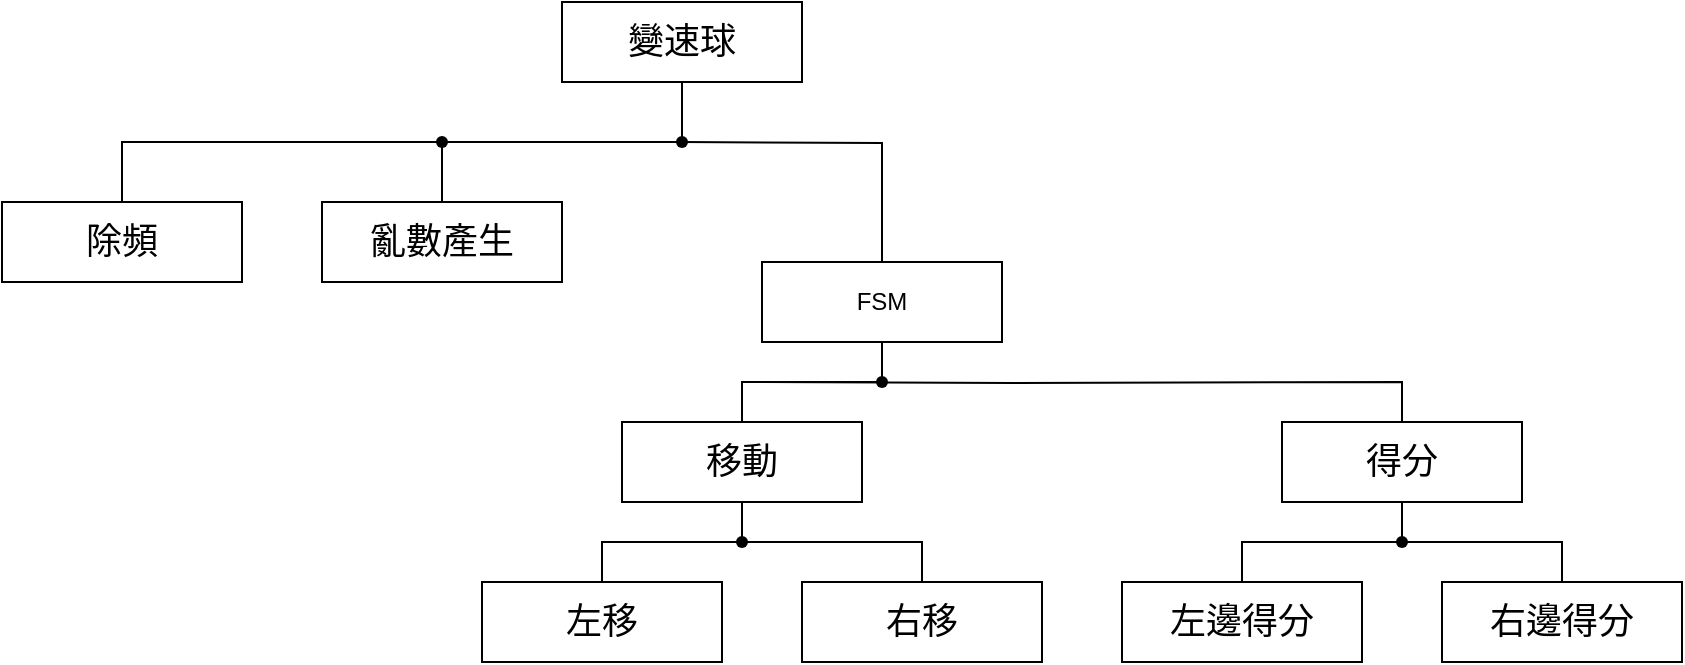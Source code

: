 <mxfile version="26.0.4" pages="5">
  <diagram name="Breakdown" id="sDGRiHxdlJpr3QSPhySo">
    <mxGraphModel grid="1" page="1" gridSize="10" guides="1" tooltips="1" connect="1" arrows="1" fold="1" pageScale="1" pageWidth="1600" pageHeight="1200" math="0" shadow="0">
      <root>
        <mxCell id="0" />
        <mxCell id="1" parent="0" />
        <mxCell id="9rYevCVTw7yp1UwWzhw_-2" style="edgeStyle=orthogonalEdgeStyle;rounded=0;orthogonalLoop=1;jettySize=auto;html=1;exitX=0.5;exitY=1;exitDx=0;exitDy=0;entryX=0.5;entryY=0;entryDx=0;entryDy=0;endArrow=none;endFill=0;" edge="1" parent="1" target="EWtwLM2XHJTBfBSljlBA-3">
          <mxGeometry relative="1" as="geometry">
            <mxPoint x="540" y="150" as="sourcePoint" />
          </mxGeometry>
        </mxCell>
        <mxCell id="GLyAayF3HU_hsb7kjgZc-3" style="edgeStyle=orthogonalEdgeStyle;rounded=0;orthogonalLoop=1;jettySize=auto;html=1;exitX=0.5;exitY=1;exitDx=0;exitDy=0;entryX=0.5;entryY=0;entryDx=0;entryDy=0;endArrow=none;endFill=0;" edge="1" parent="1" source="AlezJ75LrksbtCUJ--pr-2" target="GLyAayF3HU_hsb7kjgZc-2">
          <mxGeometry relative="1" as="geometry" />
        </mxCell>
        <mxCell id="VLlGjb9V_9rJ5doEfbEv-18" style="rounded=0;orthogonalLoop=1;jettySize=auto;html=1;exitDx=0;exitDy=0;entryX=0.5;entryY=0;entryDx=0;entryDy=0;edgeStyle=orthogonalEdgeStyle;endArrow=none;endFill=0;" edge="1" parent="1" source="GLyAayF3HU_hsb7kjgZc-4" target="VLlGjb9V_9rJ5doEfbEv-17">
          <mxGeometry relative="1" as="geometry" />
        </mxCell>
        <mxCell id="AlezJ75LrksbtCUJ--pr-2" value="&lt;font style=&quot;font-size: 18px;&quot;&gt;變速球&lt;/font&gt;" style="rounded=0;whiteSpace=wrap;html=1;" vertex="1" parent="1">
          <mxGeometry x="480" y="80" width="120" height="40" as="geometry" />
        </mxCell>
        <mxCell id="L1CBUK-vMX6rl3oPqvCh-7" style="edgeStyle=orthogonalEdgeStyle;rounded=0;orthogonalLoop=1;jettySize=auto;html=1;exitX=0.5;exitY=1;exitDx=0;exitDy=0;entryX=0.5;entryY=0;entryDx=0;entryDy=0;endArrow=none;endFill=0;" edge="1" parent="1" source="AlezJ75LrksbtCUJ--pr-6" target="L1CBUK-vMX6rl3oPqvCh-5">
          <mxGeometry relative="1" as="geometry" />
        </mxCell>
        <mxCell id="L1CBUK-vMX6rl3oPqvCh-8" style="edgeStyle=orthogonalEdgeStyle;rounded=0;orthogonalLoop=1;jettySize=auto;html=1;exitX=0.5;exitY=1;exitDx=0;exitDy=0;entryX=0.5;entryY=0;entryDx=0;entryDy=0;endArrow=none;endFill=0;" edge="1" parent="1" source="AlezJ75LrksbtCUJ--pr-6" target="L1CBUK-vMX6rl3oPqvCh-6">
          <mxGeometry relative="1" as="geometry" />
        </mxCell>
        <mxCell id="AlezJ75LrksbtCUJ--pr-6" value="&lt;font style=&quot;font-size: 18px;&quot;&gt;得分&lt;/font&gt;" style="rounded=0;whiteSpace=wrap;html=1;" vertex="1" parent="1">
          <mxGeometry x="840" y="290" width="120" height="40" as="geometry" />
        </mxCell>
        <mxCell id="L1CBUK-vMX6rl3oPqvCh-5" value="&lt;font style=&quot;font-size: 18px;&quot;&gt;左邊&lt;/font&gt;&lt;span style=&quot;font-size: 18px;&quot;&gt;得分&lt;/span&gt;" style="rounded=0;whiteSpace=wrap;html=1;" vertex="1" parent="1">
          <mxGeometry x="760" y="370" width="120" height="40" as="geometry" />
        </mxCell>
        <mxCell id="L1CBUK-vMX6rl3oPqvCh-6" value="&lt;font style=&quot;font-size: 18px;&quot;&gt;右邊&lt;/font&gt;&lt;span style=&quot;font-size: 18px;&quot;&gt;得分&lt;/span&gt;" style="rounded=0;whiteSpace=wrap;html=1;" vertex="1" parent="1">
          <mxGeometry x="920" y="370" width="120" height="40" as="geometry" />
        </mxCell>
        <mxCell id="3x_3hfWbfDDCk6WNT5Y2-3" style="edgeStyle=orthogonalEdgeStyle;rounded=0;orthogonalLoop=1;jettySize=auto;html=1;exitX=0.5;exitY=1;exitDx=0;exitDy=0;entryX=0.5;entryY=0;entryDx=0;entryDy=0;endArrow=none;endFill=0;" edge="1" parent="1" source="L1CBUK-vMX6rl3oPqvCh-9" target="3x_3hfWbfDDCk6WNT5Y2-1">
          <mxGeometry relative="1" as="geometry" />
        </mxCell>
        <mxCell id="3x_3hfWbfDDCk6WNT5Y2-4" style="edgeStyle=orthogonalEdgeStyle;rounded=0;orthogonalLoop=1;jettySize=auto;html=1;exitX=0.5;exitY=1;exitDx=0;exitDy=0;entryX=0.5;entryY=0;entryDx=0;entryDy=0;endArrow=none;endFill=0;" edge="1" parent="1" source="L1CBUK-vMX6rl3oPqvCh-9" target="3x_3hfWbfDDCk6WNT5Y2-2">
          <mxGeometry relative="1" as="geometry" />
        </mxCell>
        <mxCell id="L1CBUK-vMX6rl3oPqvCh-9" value="&lt;font style=&quot;font-size: 18px;&quot;&gt;移動&lt;/font&gt;" style="rounded=0;whiteSpace=wrap;html=1;" vertex="1" parent="1">
          <mxGeometry x="510" y="290" width="120" height="40" as="geometry" />
        </mxCell>
        <mxCell id="9rYevCVTw7yp1UwWzhw_-3" style="edgeStyle=orthogonalEdgeStyle;rounded=0;orthogonalLoop=1;jettySize=auto;html=1;exitX=0.5;exitY=1;exitDx=0;exitDy=0;entryX=0.5;entryY=0;entryDx=0;entryDy=0;endArrow=none;endFill=0;" edge="1" parent="1" source="EWtwLM2XHJTBfBSljlBA-3" target="L1CBUK-vMX6rl3oPqvCh-9">
          <mxGeometry relative="1" as="geometry" />
        </mxCell>
        <mxCell id="9rYevCVTw7yp1UwWzhw_-4" style="edgeStyle=orthogonalEdgeStyle;rounded=0;orthogonalLoop=1;jettySize=auto;html=1;exitDx=0;exitDy=0;entryX=0.5;entryY=0;entryDx=0;entryDy=0;endArrow=none;endFill=0;" edge="1" parent="1" target="AlezJ75LrksbtCUJ--pr-6">
          <mxGeometry relative="1" as="geometry">
            <mxPoint x="570" y="270" as="sourcePoint" />
          </mxGeometry>
        </mxCell>
        <mxCell id="EWtwLM2XHJTBfBSljlBA-3" value="FSM" style="rounded=0;whiteSpace=wrap;html=1;" vertex="1" parent="1">
          <mxGeometry x="580" y="210" width="120" height="40" as="geometry" />
        </mxCell>
        <mxCell id="STP5hXXS6GWsQCYEMc01-10" value="" style="shape=waypoint;sketch=0;size=6;pointerEvents=1;points=[];fillColor=none;resizable=0;rotatable=0;perimeter=centerPerimeter;snapToPoint=1;" vertex="1" parent="1">
          <mxGeometry x="890" y="340" width="20" height="20" as="geometry" />
        </mxCell>
        <mxCell id="9rYevCVTw7yp1UwWzhw_-7" value="" style="edgeStyle=orthogonalEdgeStyle;rounded=0;orthogonalLoop=1;jettySize=auto;html=1;exitX=0.5;exitY=1;exitDx=0;exitDy=0;entryDx=0;entryDy=0;endArrow=none;endFill=0;" edge="1" parent="1" source="EWtwLM2XHJTBfBSljlBA-3" target="9rYevCVTw7yp1UwWzhw_-6">
          <mxGeometry relative="1" as="geometry">
            <mxPoint x="640" y="250" as="sourcePoint" />
            <mxPoint x="800" y="290" as="targetPoint" />
          </mxGeometry>
        </mxCell>
        <mxCell id="9rYevCVTw7yp1UwWzhw_-6" value="" style="shape=waypoint;sketch=0;size=6;pointerEvents=1;points=[];fillColor=none;resizable=0;rotatable=0;perimeter=centerPerimeter;snapToPoint=1;" vertex="1" parent="1">
          <mxGeometry x="630" y="260" width="20" height="20" as="geometry" />
        </mxCell>
        <mxCell id="GLyAayF3HU_hsb7kjgZc-2" value="&lt;span style=&quot;font-size: 18px;&quot;&gt;亂數產生&lt;/span&gt;" style="rounded=0;whiteSpace=wrap;html=1;" vertex="1" parent="1">
          <mxGeometry x="360" y="180" width="120" height="40" as="geometry" />
        </mxCell>
        <mxCell id="VLlGjb9V_9rJ5doEfbEv-17" value="&lt;span style=&quot;font-size: 18px;&quot;&gt;除頻&lt;/span&gt;" style="rounded=0;whiteSpace=wrap;html=1;" vertex="1" parent="1">
          <mxGeometry x="200" y="180" width="120" height="40" as="geometry" />
        </mxCell>
        <mxCell id="VLlGjb9V_9rJ5doEfbEv-19" value="" style="shape=waypoint;sketch=0;size=6;pointerEvents=1;points=[];fillColor=none;resizable=0;rotatable=0;perimeter=centerPerimeter;snapToPoint=1;" vertex="1" parent="1">
          <mxGeometry x="410" y="140" width="20" height="20" as="geometry" />
        </mxCell>
        <mxCell id="3x_3hfWbfDDCk6WNT5Y2-1" value="&lt;span style=&quot;font-size: 18px;&quot;&gt;左移&lt;/span&gt;" style="rounded=0;whiteSpace=wrap;html=1;" vertex="1" parent="1">
          <mxGeometry x="440" y="370" width="120" height="40" as="geometry" />
        </mxCell>
        <mxCell id="3x_3hfWbfDDCk6WNT5Y2-2" value="&lt;span style=&quot;font-size: 18px;&quot;&gt;右移&lt;/span&gt;" style="rounded=0;whiteSpace=wrap;html=1;" vertex="1" parent="1">
          <mxGeometry x="600" y="370" width="120" height="40" as="geometry" />
        </mxCell>
        <mxCell id="3x_3hfWbfDDCk6WNT5Y2-5" value="" style="shape=waypoint;sketch=0;size=6;pointerEvents=1;points=[];fillColor=none;resizable=0;rotatable=0;perimeter=centerPerimeter;snapToPoint=1;" vertex="1" parent="1">
          <mxGeometry x="560" y="340" width="20" height="20" as="geometry" />
        </mxCell>
        <mxCell id="3x_3hfWbfDDCk6WNT5Y2-6" value="" style="rounded=0;orthogonalLoop=1;jettySize=auto;html=1;exitX=0.5;exitY=1;exitDx=0;exitDy=0;entryDx=0;entryDy=0;edgeStyle=orthogonalEdgeStyle;endArrow=none;endFill=0;" edge="1" parent="1" source="AlezJ75LrksbtCUJ--pr-2" target="GLyAayF3HU_hsb7kjgZc-4">
          <mxGeometry relative="1" as="geometry">
            <mxPoint x="540" y="120" as="sourcePoint" />
            <mxPoint x="260" y="180" as="targetPoint" />
          </mxGeometry>
        </mxCell>
        <mxCell id="GLyAayF3HU_hsb7kjgZc-4" value="" style="shape=waypoint;sketch=0;size=6;pointerEvents=1;points=[];fillColor=none;resizable=0;rotatable=0;perimeter=centerPerimeter;snapToPoint=1;" vertex="1" parent="1">
          <mxGeometry x="530" y="140" width="20" height="20" as="geometry" />
        </mxCell>
      </root>
    </mxGraphModel>
  </diagram>
  <diagram id="OVdBWIHF8a1dPWj94JBt" name="AOV">
    <mxGraphModel dx="1313" dy="836" grid="1" gridSize="10" guides="1" tooltips="1" connect="1" arrows="1" fold="1" page="1" pageScale="1" pageWidth="1600" pageHeight="1200" math="0" shadow="0">
      <root>
        <mxCell id="0" />
        <mxCell id="1" parent="0" />
        <mxCell id="Q595Dopr3mldXKllN7cr-5" value="&lt;span style=&quot;font-size: 18px;&quot;&gt;移動&lt;/span&gt;" style="ellipse;whiteSpace=wrap;html=1;aspect=fixed;fillColor=#d5e8d4;strokeColor=#82b366;" vertex="1" parent="1">
          <mxGeometry x="200" y="370" width="80" height="80" as="geometry" />
        </mxCell>
        <mxCell id="Q595Dopr3mldXKllN7cr-6" value="" style="shape=curlyBracket;whiteSpace=wrap;html=1;rounded=1;labelPosition=left;verticalLabelPosition=middle;align=right;verticalAlign=middle;fillColor=#d5e8d4;strokeColor=#82b366;" vertex="1" parent="1">
          <mxGeometry x="350" y="350" width="20" height="120" as="geometry" />
        </mxCell>
        <mxCell id="Q595Dopr3mldXKllN7cr-7" value="&lt;font style=&quot;font-size: 23px;&quot;&gt;=&lt;/font&gt;" style="text;html=1;align=center;verticalAlign=middle;resizable=0;points=[];autosize=1;strokeColor=none;fillColor=none;" vertex="1" parent="1">
          <mxGeometry x="295" y="390" width="40" height="40" as="geometry" />
        </mxCell>
        <mxCell id="NGaMm3PS3TmotU0q8Ze6-27" style="edgeStyle=orthogonalEdgeStyle;rounded=0;orthogonalLoop=1;jettySize=auto;html=1;exitX=1;exitY=0.5;exitDx=0;exitDy=0;entryX=0;entryY=0.5;entryDx=0;entryDy=0;" edge="1" parent="1" target="NGaMm3PS3TmotU0q8Ze6-17">
          <mxGeometry relative="1" as="geometry">
            <mxPoint x="260" y="225" as="sourcePoint" />
          </mxGeometry>
        </mxCell>
        <mxCell id="LkxkRoHrR2OIO_0Z7d39-3" style="edgeStyle=orthogonalEdgeStyle;rounded=0;orthogonalLoop=1;jettySize=auto;html=1;exitX=1;exitY=0.5;exitDx=0;exitDy=0;entryX=0;entryY=0.5;entryDx=0;entryDy=0;" edge="1" parent="1" source="Q595Dopr3mldXKllN7cr-10" target="LkxkRoHrR2OIO_0Z7d39-1">
          <mxGeometry relative="1" as="geometry" />
        </mxCell>
        <mxCell id="Q595Dopr3mldXKllN7cr-10" value="&lt;span style=&quot;font-size: 18px;&quot;&gt;移動0&lt;/span&gt;" style="ellipse;whiteSpace=wrap;html=1;aspect=fixed;fillColor=#fff2cc;strokeColor=#d6b656;" vertex="1" parent="1">
          <mxGeometry x="400" y="370" width="80" height="80" as="geometry" />
        </mxCell>
        <mxCell id="NGaMm3PS3TmotU0q8Ze6-2" value="&lt;font style=&quot;font-size: 18px;&quot;&gt;start&lt;/font&gt;" style="ellipse;whiteSpace=wrap;html=1;aspect=fixed;fillColor=#fff2cc;strokeColor=#d6b656;" vertex="1" parent="1">
          <mxGeometry x="200" y="180" width="80" height="80" as="geometry" />
        </mxCell>
        <mxCell id="NGaMm3PS3TmotU0q8Ze6-5" value="&lt;font style=&quot;font-size: 18px;&quot;&gt;end&lt;/font&gt;" style="ellipse;whiteSpace=wrap;html=1;aspect=fixed;fillColor=#fff2cc;strokeColor=#d6b656;" vertex="1" parent="1">
          <mxGeometry x="820" y="185" width="80" height="80" as="geometry" />
        </mxCell>
        <mxCell id="NGaMm3PS3TmotU0q8Ze6-30" style="rounded=0;orthogonalLoop=1;jettySize=auto;html=1;exitX=1;exitY=0.5;exitDx=0;exitDy=0;entryX=0;entryY=0.5;entryDx=0;entryDy=0;" edge="1" parent="1" source="NGaMm3PS3TmotU0q8Ze6-17" target="NGaMm3PS3TmotU0q8Ze6-28">
          <mxGeometry relative="1" as="geometry" />
        </mxCell>
        <mxCell id="NGaMm3PS3TmotU0q8Ze6-17" value="&lt;span style=&quot;font-size: 18px;&quot;&gt;初始&lt;/span&gt;" style="ellipse;whiteSpace=wrap;html=1;aspect=fixed;fillColor=#d5e8d4;strokeColor=#82b366;" vertex="1" parent="1">
          <mxGeometry x="340" y="185" width="80" height="80" as="geometry" />
        </mxCell>
        <mxCell id="NGaMm3PS3TmotU0q8Ze6-19" value="0" style="text;html=1;align=center;verticalAlign=middle;resizable=0;points=[];autosize=1;strokeColor=none;fillColor=none;" vertex="1" parent="1">
          <mxGeometry x="280" y="195" width="30" height="30" as="geometry" />
        </mxCell>
        <mxCell id="NGaMm3PS3TmotU0q8Ze6-23" style="edgeStyle=orthogonalEdgeStyle;rounded=0;orthogonalLoop=1;jettySize=auto;html=1;exitX=1;exitY=0.5;exitDx=0;exitDy=0;entryX=0;entryY=0.5;entryDx=0;entryDy=0;" edge="1" parent="1" source="NGaMm3PS3TmotU0q8Ze6-24">
          <mxGeometry relative="1" as="geometry">
            <mxPoint x="820" y="225" as="targetPoint" />
          </mxGeometry>
        </mxCell>
        <mxCell id="NGaMm3PS3TmotU0q8Ze6-24" value="&lt;span style=&quot;font-size: 18px;&quot;&gt;得分&lt;/span&gt;" style="ellipse;whiteSpace=wrap;html=1;aspect=fixed;fillColor=#d5e8d4;strokeColor=#82b366;" vertex="1" parent="1">
          <mxGeometry x="660" y="185" width="80" height="80" as="geometry" />
        </mxCell>
        <mxCell id="NGaMm3PS3TmotU0q8Ze6-26" value="1" style="text;html=1;align=center;verticalAlign=middle;resizable=0;points=[];autosize=1;strokeColor=none;fillColor=none;" vertex="1" parent="1">
          <mxGeometry x="755" y="183" width="30" height="30" as="geometry" />
        </mxCell>
        <mxCell id="NGaMm3PS3TmotU0q8Ze6-32" style="rounded=0;orthogonalLoop=1;jettySize=auto;html=1;exitX=1;exitY=0.5;exitDx=0;exitDy=0;entryX=0;entryY=0.5;entryDx=0;entryDy=0;" edge="1" parent="1" source="NGaMm3PS3TmotU0q8Ze6-28" target="NGaMm3PS3TmotU0q8Ze6-24">
          <mxGeometry relative="1" as="geometry" />
        </mxCell>
        <mxCell id="NGaMm3PS3TmotU0q8Ze6-28" value="&lt;span style=&quot;font-size: 18px;&quot;&gt;移動&lt;/span&gt;" style="ellipse;whiteSpace=wrap;html=1;aspect=fixed;fillColor=#d5e8d4;strokeColor=#82b366;" vertex="1" parent="1">
          <mxGeometry x="490" y="185" width="80" height="80" as="geometry" />
        </mxCell>
        <mxCell id="NGaMm3PS3TmotU0q8Ze6-34" value="1" style="text;html=1;align=center;verticalAlign=middle;resizable=0;points=[];autosize=1;strokeColor=none;fillColor=none;" vertex="1" parent="1">
          <mxGeometry x="430" y="195" width="30" height="30" as="geometry" />
        </mxCell>
        <mxCell id="fjt6JNwTKqc81tr4xaa--1" value="D" style="text;html=1;align=center;verticalAlign=middle;resizable=0;points=[];autosize=1;strokeColor=none;fillColor=none;" vertex="1" parent="1">
          <mxGeometry x="595" y="195" width="30" height="30" as="geometry" />
        </mxCell>
        <mxCell id="LkxkRoHrR2OIO_0Z7d39-4" style="edgeStyle=orthogonalEdgeStyle;rounded=0;orthogonalLoop=1;jettySize=auto;html=1;exitX=1;exitY=0.5;exitDx=0;exitDy=0;entryX=0;entryY=0.5;entryDx=0;entryDy=0;" edge="1" parent="1" source="LkxkRoHrR2OIO_0Z7d39-1" target="LkxkRoHrR2OIO_0Z7d39-2">
          <mxGeometry relative="1" as="geometry" />
        </mxCell>
        <mxCell id="LkxkRoHrR2OIO_0Z7d39-1" value="&lt;span style=&quot;font-size: 18px;&quot;&gt;左移&lt;/span&gt;" style="ellipse;whiteSpace=wrap;html=1;aspect=fixed;fillColor=#d5e8d4;strokeColor=#82b366;" vertex="1" parent="1">
          <mxGeometry x="545" y="370" width="80" height="80" as="geometry" />
        </mxCell>
        <mxCell id="LkxkRoHrR2OIO_0Z7d39-5" style="edgeStyle=orthogonalEdgeStyle;rounded=0;orthogonalLoop=1;jettySize=auto;html=1;exitX=1;exitY=0.5;exitDx=0;exitDy=0;" edge="1" parent="1" source="LkxkRoHrR2OIO_0Z7d39-2">
          <mxGeometry relative="1" as="geometry">
            <mxPoint x="830" y="410.182" as="targetPoint" />
          </mxGeometry>
        </mxCell>
        <mxCell id="LkxkRoHrR2OIO_0Z7d39-2" value="&lt;span style=&quot;font-size: 18px;&quot;&gt;右移&lt;/span&gt;" style="ellipse;whiteSpace=wrap;html=1;aspect=fixed;fillColor=#d5e8d4;strokeColor=#82b366;" vertex="1" parent="1">
          <mxGeometry x="690" y="370" width="80" height="80" as="geometry" />
        </mxCell>
        <mxCell id="LkxkRoHrR2OIO_0Z7d39-6" value="D" style="text;html=1;align=center;verticalAlign=middle;resizable=0;points=[];autosize=1;strokeColor=none;fillColor=none;" vertex="1" parent="1">
          <mxGeometry x="640" y="380" width="30" height="30" as="geometry" />
        </mxCell>
        <mxCell id="LkxkRoHrR2OIO_0Z7d39-7" value="D" style="text;html=1;align=center;verticalAlign=middle;resizable=0;points=[];autosize=1;strokeColor=none;fillColor=none;" vertex="1" parent="1">
          <mxGeometry x="785" y="380" width="30" height="30" as="geometry" />
        </mxCell>
        <mxCell id="LkxkRoHrR2OIO_0Z7d39-8" value="0" style="text;html=1;align=center;verticalAlign=middle;resizable=0;points=[];autosize=1;strokeColor=none;fillColor=none;" vertex="1" parent="1">
          <mxGeometry x="490" y="380" width="30" height="30" as="geometry" />
        </mxCell>
      </root>
    </mxGraphModel>
  </diagram>
  <diagram id="gEWoI7JKNx2qh0vyL0tT" name="MSC">
    <mxGraphModel dx="1050" dy="669" grid="1" gridSize="10" guides="1" tooltips="1" connect="1" arrows="1" fold="1" page="1" pageScale="1" pageWidth="3300" pageHeight="2339" math="0" shadow="0">
      <root>
        <mxCell id="0" />
        <mxCell id="1" parent="0" />
        <mxCell id="opVG9PjYU6sqSWWcNXAr-2" value="&lt;font style=&quot;font-size: 18px;&quot;&gt;FSM&lt;/font&gt;" style="rounded=0;whiteSpace=wrap;html=1;labelBorderColor=none;" vertex="1" parent="1">
          <mxGeometry x="120" y="200" width="120" height="40" as="geometry" />
        </mxCell>
        <mxCell id="opVG9PjYU6sqSWWcNXAr-3" value="&lt;span style=&quot;font-size: 18px;&quot;&gt;Move left/right&lt;/span&gt;" style="rounded=0;whiteSpace=wrap;html=1;labelBorderColor=none;" vertex="1" parent="1">
          <mxGeometry x="120" y="280" width="120" height="40" as="geometry" />
        </mxCell>
        <mxCell id="opVG9PjYU6sqSWWcNXAr-4" value="&lt;span style=&quot;font-size: 18px;&quot;&gt;left score&lt;/span&gt;" style="rounded=0;whiteSpace=wrap;html=1;labelBorderColor=none;" vertex="1" parent="1">
          <mxGeometry x="120" y="360" width="120" height="40" as="geometry" />
        </mxCell>
        <mxCell id="opVG9PjYU6sqSWWcNXAr-5" value="&lt;span style=&quot;font-size: 18px;&quot;&gt;right score&lt;/span&gt;" style="rounded=0;whiteSpace=wrap;html=1;labelBorderColor=none;" vertex="1" parent="1">
          <mxGeometry x="120" y="440" width="120" height="40" as="geometry" />
        </mxCell>
        <mxCell id="opVG9PjYU6sqSWWcNXAr-6" value="" style="rounded=0;orthogonalLoop=1;jettySize=auto;html=1;exitX=1;exitY=0.5;exitDx=0;exitDy=0;endArrow=none;endFill=0;dashed=1;strokeColor=#999999;" edge="1" parent="1">
          <mxGeometry relative="1" as="geometry">
            <mxPoint x="240" y="180" as="targetPoint" />
            <mxPoint x="240" y="180" as="sourcePoint" />
          </mxGeometry>
        </mxCell>
        <mxCell id="opVG9PjYU6sqSWWcNXAr-7" style="rounded=0;orthogonalLoop=1;jettySize=auto;html=1;exitX=1;exitY=0.5;exitDx=0;exitDy=0;entryX=1;entryY=0.5;entryDx=0;entryDy=0;" edge="1" parent="1" source="opVG9PjYU6sqSWWcNXAr-9" target="opVG9PjYU6sqSWWcNXAr-24">
          <mxGeometry relative="1" as="geometry" />
        </mxCell>
        <mxCell id="opVG9PjYU6sqSWWcNXAr-8" value="左移" style="edgeLabel;html=1;align=center;verticalAlign=middle;resizable=0;points=[];fontColor=#FF0000;" vertex="1" connectable="0" parent="opVG9PjYU6sqSWWcNXAr-7">
          <mxGeometry x="0.035" y="-1" relative="1" as="geometry">
            <mxPoint x="11" as="offset" />
          </mxGeometry>
        </mxCell>
        <mxCell id="AsbSiKQNmMKBUFi-fQQv-1" style="rounded=0;orthogonalLoop=1;jettySize=auto;html=1;exitX=0;exitY=0.5;exitDx=0;exitDy=0;entryX=0;entryY=0.5;entryDx=0;entryDy=0;" edge="1" parent="1" source="opVG9PjYU6sqSWWcNXAr-16" target="FoI4G-2ULA1pQsx0RLYE-15">
          <mxGeometry relative="1" as="geometry">
            <mxPoint x="320" y="200" as="sourcePoint" />
          </mxGeometry>
        </mxCell>
        <mxCell id="opVG9PjYU6sqSWWcNXAr-9" value="state0" style="shape=hexagon;perimeter=hexagonPerimeter2;whiteSpace=wrap;html=1;fixedSize=1;" vertex="1" parent="1">
          <mxGeometry x="240" y="200" width="80" height="40" as="geometry" />
        </mxCell>
        <mxCell id="opVG9PjYU6sqSWWcNXAr-10" value="" style="rounded=0;orthogonalLoop=1;jettySize=auto;html=1;exitX=1;exitY=0.5;exitDx=0;exitDy=0;endArrow=none;endFill=0;dashed=1;strokeColor=#999999;" edge="1" parent="1" source="opVG9PjYU6sqSWWcNXAr-3" target="opVG9PjYU6sqSWWcNXAr-11">
          <mxGeometry relative="1" as="geometry">
            <mxPoint x="890" y="300" as="targetPoint" />
            <mxPoint x="200" y="300" as="sourcePoint" />
          </mxGeometry>
        </mxCell>
        <mxCell id="opVG9PjYU6sqSWWcNXAr-11" value="00000001" style="shape=hexagon;perimeter=hexagonPerimeter2;whiteSpace=wrap;html=1;fixedSize=1;" vertex="1" parent="1">
          <mxGeometry x="320" y="280" width="100" height="40" as="geometry" />
        </mxCell>
        <mxCell id="opVG9PjYU6sqSWWcNXAr-12" value="" style="rounded=0;orthogonalLoop=1;jettySize=auto;html=1;exitX=1;exitY=0.5;exitDx=0;exitDy=0;endArrow=none;endFill=0;dashed=1;strokeColor=#999999;" edge="1" parent="1">
          <mxGeometry relative="1" as="geometry">
            <mxPoint x="440" y="300" as="targetPoint" />
            <mxPoint x="440" y="300" as="sourcePoint" />
          </mxGeometry>
        </mxCell>
        <mxCell id="opVG9PjYU6sqSWWcNXAr-16" value="移動" style="shape=hexagon;perimeter=hexagonPerimeter2;whiteSpace=wrap;html=1;fixedSize=1;" vertex="1" parent="1">
          <mxGeometry x="320" y="200" width="400" height="40" as="geometry" />
        </mxCell>
        <mxCell id="opVG9PjYU6sqSWWcNXAr-17" value="" style="rounded=0;orthogonalLoop=1;jettySize=auto;html=1;exitX=1;exitY=0.5;exitDx=0;exitDy=0;endArrow=none;endFill=0;dashed=1;strokeColor=#999999;" edge="1" parent="1" source="opVG9PjYU6sqSWWcNXAr-4" target="opVG9PjYU6sqSWWcNXAr-19">
          <mxGeometry relative="1" as="geometry">
            <mxPoint x="890" y="380" as="targetPoint" />
            <mxPoint x="200" y="380" as="sourcePoint" />
          </mxGeometry>
        </mxCell>
        <mxCell id="opVG9PjYU6sqSWWcNXAr-18" style="edgeStyle=orthogonalEdgeStyle;rounded=0;orthogonalLoop=1;jettySize=auto;html=1;exitX=1;exitY=0.5;exitDx=0;exitDy=0;entryX=0;entryY=0.5;entryDx=0;entryDy=0;" edge="1" parent="1" source="opVG9PjYU6sqSWWcNXAr-19" target="opVG9PjYU6sqSWWcNXAr-22">
          <mxGeometry relative="1" as="geometry" />
        </mxCell>
        <mxCell id="opVG9PjYU6sqSWWcNXAr-19" value="0000" style="shape=hexagon;perimeter=hexagonPerimeter2;whiteSpace=wrap;html=1;fixedSize=1;" vertex="1" parent="1">
          <mxGeometry x="240" y="360" width="80" height="40" as="geometry" />
        </mxCell>
        <mxCell id="opVG9PjYU6sqSWWcNXAr-22" value="0001" style="shape=hexagon;perimeter=hexagonPerimeter2;whiteSpace=wrap;html=1;fixedSize=1;" vertex="1" parent="1">
          <mxGeometry x="720" y="360" width="40" height="40" as="geometry" />
        </mxCell>
        <mxCell id="opVG9PjYU6sqSWWcNXAr-24" value="00000000" style="shape=hexagon;perimeter=hexagonPerimeter2;whiteSpace=wrap;html=1;fixedSize=1;" vertex="1" parent="1">
          <mxGeometry x="240" y="280" width="80" height="40" as="geometry" />
        </mxCell>
        <mxCell id="opVG9PjYU6sqSWWcNXAr-25" style="rounded=0;orthogonalLoop=1;jettySize=auto;html=1;exitX=0;exitY=0.5;exitDx=0;exitDy=0;entryX=0;entryY=0.5;entryDx=0;entryDy=0;" edge="1" parent="1" source="opVG9PjYU6sqSWWcNXAr-27" target="opVG9PjYU6sqSWWcNXAr-22">
          <mxGeometry relative="1" as="geometry" />
        </mxCell>
        <mxCell id="opVG9PjYU6sqSWWcNXAr-27" value="得分" style="shape=hexagon;perimeter=hexagonPerimeter2;whiteSpace=wrap;html=1;fixedSize=1;size=200;" vertex="1" parent="1">
          <mxGeometry x="720" y="200" width="40" height="40" as="geometry" />
        </mxCell>
        <mxCell id="opVG9PjYU6sqSWWcNXAr-62" value="0" style="shape=hexagon;perimeter=hexagonPerimeter2;whiteSpace=wrap;html=1;fixedSize=1;" vertex="1" parent="1">
          <mxGeometry x="240" y="40" width="80" height="40" as="geometry" />
        </mxCell>
        <mxCell id="opVG9PjYU6sqSWWcNXAr-63" value="5" style="shape=hexagon;perimeter=hexagonPerimeter2;whiteSpace=wrap;html=1;fixedSize=1;" vertex="1" parent="1">
          <mxGeometry x="320" y="40" width="100" height="40" as="geometry" />
        </mxCell>
        <mxCell id="opVG9PjYU6sqSWWcNXAr-64" value="1" style="shape=hexagon;perimeter=hexagonPerimeter2;whiteSpace=wrap;html=1;fixedSize=1;size=40;" vertex="1" parent="1">
          <mxGeometry x="720" y="40" width="40" height="40" as="geometry" />
        </mxCell>
        <mxCell id="opVG9PjYU6sqSWWcNXAr-65" value="2" style="shape=hexagon;perimeter=hexagonPerimeter2;whiteSpace=wrap;html=1;fixedSize=1;" vertex="1" parent="1">
          <mxGeometry x="420" y="40" width="50" height="40" as="geometry" />
        </mxCell>
        <mxCell id="opVG9PjYU6sqSWWcNXAr-72" value="&lt;font style=&quot;font-size: 26px;&quot;&gt;≈&lt;/font&gt;" style="shape=hexagon;perimeter=hexagonPerimeter2;whiteSpace=wrap;html=1;fixedSize=1;size=10;" vertex="1" parent="1">
          <mxGeometry x="760" y="40" width="40" height="40" as="geometry" />
        </mxCell>
        <mxCell id="opVG9PjYU6sqSWWcNXAr-73" style="rounded=0;orthogonalLoop=1;jettySize=auto;html=1;exitX=1;exitY=0.5;exitDx=0;exitDy=0;entryX=0;entryY=0.5;entryDx=0;entryDy=0;endArrow=none;endFill=0;dashed=1;strokeColor=#999999;" edge="1" parent="1" source="opVG9PjYU6sqSWWcNXAr-74" target="opVG9PjYU6sqSWWcNXAr-62">
          <mxGeometry relative="1" as="geometry" />
        </mxCell>
        <mxCell id="opVG9PjYU6sqSWWcNXAr-74" value="&lt;span style=&quot;font-size: 18px;&quot;&gt;clk&lt;/span&gt;" style="rounded=0;whiteSpace=wrap;html=1;labelBorderColor=none;fontColor=default;labelBackgroundColor=none;strokeColor=none;" vertex="1" parent="1">
          <mxGeometry x="120" y="40" width="120" height="40" as="geometry" />
        </mxCell>
        <mxCell id="opVG9PjYU6sqSWWcNXAr-78" value="&lt;font style=&quot;font-size: 26px;&quot;&gt;≈&lt;/font&gt;" style="shape=hexagon;perimeter=hexagonPerimeter2;whiteSpace=wrap;html=1;fixedSize=1;size=10;" vertex="1" parent="1">
          <mxGeometry x="760" y="280" width="40" height="40" as="geometry" />
        </mxCell>
        <mxCell id="opVG9PjYU6sqSWWcNXAr-80" value="&lt;font style=&quot;font-size: 26px;&quot;&gt;≈&lt;/font&gt;" style="shape=hexagon;perimeter=hexagonPerimeter2;whiteSpace=wrap;html=1;fixedSize=1;size=10;" vertex="1" parent="1">
          <mxGeometry x="760" y="360" width="40" height="40" as="geometry" />
        </mxCell>
        <mxCell id="opVG9PjYU6sqSWWcNXAr-81" value="&lt;font style=&quot;font-size: 26px;&quot;&gt;≈&lt;/font&gt;" style="shape=hexagon;perimeter=hexagonPerimeter2;whiteSpace=wrap;html=1;fixedSize=1;size=10;" vertex="1" parent="1">
          <mxGeometry x="760" y="440" width="40" height="40" as="geometry" />
        </mxCell>
        <mxCell id="FoI4G-2ULA1pQsx0RLYE-24" style="edgeStyle=orthogonalEdgeStyle;rounded=0;orthogonalLoop=1;jettySize=auto;html=1;exitX=1;exitY=0.5;exitDx=0;exitDy=0;entryX=0;entryY=0.5;entryDx=0;entryDy=0;" edge="1" parent="1" source="opVG9PjYU6sqSWWcNXAr-83" target="opVG9PjYU6sqSWWcNXAr-81">
          <mxGeometry relative="1" as="geometry" />
        </mxCell>
        <mxCell id="opVG9PjYU6sqSWWcNXAr-83" value="0000" style="shape=hexagon;perimeter=hexagonPerimeter2;whiteSpace=wrap;html=1;fixedSize=1;" vertex="1" parent="1">
          <mxGeometry x="240" y="440" width="80" height="40" as="geometry" />
        </mxCell>
        <mxCell id="opVG9PjYU6sqSWWcNXAr-84" value="加1分" style="text;html=1;align=center;verticalAlign=middle;resizable=0;points=[];autosize=1;strokeColor=none;fillColor=none;" vertex="1" parent="1">
          <mxGeometry x="670" y="330" width="50" height="30" as="geometry" />
        </mxCell>
        <mxCell id="opVG9PjYU6sqSWWcNXAr-86" style="rounded=0;orthogonalLoop=1;jettySize=auto;html=1;exitX=1;exitY=0.5;exitDx=0;exitDy=0;entryX=1;entryY=0.5;entryDx=0;entryDy=0;strokeColor=#FF0000;" edge="1" parent="1" source="opVG9PjYU6sqSWWcNXAr-88" target="opVG9PjYU6sqSWWcNXAr-16">
          <mxGeometry relative="1" as="geometry" />
        </mxCell>
        <mxCell id="opVG9PjYU6sqSWWcNXAr-89" value="沒打" style="text;html=1;align=center;verticalAlign=middle;resizable=0;points=[];autosize=1;strokeColor=none;fillColor=none;fontColor=#FF0000;" vertex="1" parent="1">
          <mxGeometry x="670" y="240" width="50" height="30" as="geometry" />
        </mxCell>
        <mxCell id="opVG9PjYU6sqSWWcNXAr-125" value="&lt;font style=&quot;font-size: 26px;&quot;&gt;≈&lt;/font&gt;" style="shape=hexagon;perimeter=hexagonPerimeter2;whiteSpace=wrap;html=1;fixedSize=1;size=10;" vertex="1" parent="1">
          <mxGeometry x="760" y="200" width="40" height="40" as="geometry" />
        </mxCell>
        <mxCell id="FoI4G-2ULA1pQsx0RLYE-25" style="edgeStyle=orthogonalEdgeStyle;rounded=0;orthogonalLoop=1;jettySize=auto;html=1;entryX=0;entryY=0.5;entryDx=0;entryDy=0;" edge="1" parent="1" source="opVG9PjYU6sqSWWcNXAr-88" target="opVG9PjYU6sqSWWcNXAr-78">
          <mxGeometry relative="1" as="geometry" />
        </mxCell>
        <mxCell id="opVG9PjYU6sqSWWcNXAr-88" value="10000000" style="shape=hexagon;perimeter=hexagonPerimeter2;whiteSpace=wrap;html=1;fixedSize=1;" vertex="1" parent="1">
          <mxGeometry x="670" y="280" width="50" height="40" as="geometry" />
        </mxCell>
        <mxCell id="FoI4G-2ULA1pQsx0RLYE-6" value="3" style="shape=hexagon;perimeter=hexagonPerimeter2;whiteSpace=wrap;html=1;fixedSize=1;" vertex="1" parent="1">
          <mxGeometry x="470" y="40" width="100" height="40" as="geometry" />
        </mxCell>
        <mxCell id="FoI4G-2ULA1pQsx0RLYE-7" value="00000010" style="shape=hexagon;perimeter=hexagonPerimeter2;whiteSpace=wrap;html=1;fixedSize=1;" vertex="1" parent="1">
          <mxGeometry x="420" y="280" width="50" height="40" as="geometry" />
        </mxCell>
        <mxCell id="FoI4G-2ULA1pQsx0RLYE-9" value="00000100" style="shape=hexagon;perimeter=hexagonPerimeter2;whiteSpace=wrap;html=1;fixedSize=1;" vertex="1" parent="1">
          <mxGeometry x="470" y="280" width="100" height="40" as="geometry" />
        </mxCell>
        <mxCell id="FoI4G-2ULA1pQsx0RLYE-10" value="4" style="shape=hexagon;perimeter=hexagonPerimeter2;whiteSpace=wrap;html=1;fixedSize=1;" vertex="1" parent="1">
          <mxGeometry x="570" y="40" width="150" height="40" as="geometry" />
        </mxCell>
        <mxCell id="FoI4G-2ULA1pQsx0RLYE-12" value="00001000" style="shape=hexagon;perimeter=hexagonPerimeter2;whiteSpace=wrap;html=1;fixedSize=1;" vertex="1" parent="1">
          <mxGeometry x="570" y="280" width="100" height="40" as="geometry" />
        </mxCell>
        <mxCell id="FoI4G-2ULA1pQsx0RLYE-13" value="&lt;span style=&quot;font-size: 18px;&quot;&gt;random&lt;/span&gt;" style="rounded=0;whiteSpace=wrap;html=1;labelBorderColor=none;" vertex="1" parent="1">
          <mxGeometry x="120" y="120" width="120" height="40" as="geometry" />
        </mxCell>
        <mxCell id="FoI4G-2ULA1pQsx0RLYE-14" value="3" style="shape=hexagon;perimeter=hexagonPerimeter2;whiteSpace=wrap;html=1;fixedSize=1;" vertex="1" parent="1">
          <mxGeometry x="240" y="120" width="80" height="40" as="geometry" />
        </mxCell>
        <mxCell id="AsbSiKQNmMKBUFi-fQQv-3" style="rounded=0;orthogonalLoop=1;jettySize=auto;html=1;exitX=0;exitY=0.5;exitDx=0;exitDy=0;entryX=1;entryY=0.5;entryDx=0;entryDy=0;strokeColor=#FF0000;" edge="1" parent="1" source="FoI4G-2ULA1pQsx0RLYE-15" target="opVG9PjYU6sqSWWcNXAr-24">
          <mxGeometry relative="1" as="geometry" />
        </mxCell>
        <mxCell id="FoI4G-2ULA1pQsx0RLYE-15" value="6" style="shape=hexagon;perimeter=hexagonPerimeter2;whiteSpace=wrap;html=1;fixedSize=1;" vertex="1" parent="1">
          <mxGeometry x="320" y="120" width="100" height="40" as="geometry" />
        </mxCell>
        <mxCell id="FoI4G-2ULA1pQsx0RLYE-16" value="2" style="shape=hexagon;perimeter=hexagonPerimeter2;whiteSpace=wrap;html=1;fixedSize=1;" vertex="1" parent="1">
          <mxGeometry x="420" y="120" width="50" height="40" as="geometry" />
        </mxCell>
        <mxCell id="FoI4G-2ULA1pQsx0RLYE-17" value="5" style="shape=hexagon;perimeter=hexagonPerimeter2;whiteSpace=wrap;html=1;fixedSize=1;" vertex="1" parent="1">
          <mxGeometry x="470" y="120" width="100" height="40" as="geometry" />
        </mxCell>
        <mxCell id="FoI4G-2ULA1pQsx0RLYE-23" style="edgeStyle=orthogonalEdgeStyle;rounded=0;orthogonalLoop=1;jettySize=auto;html=1;exitX=1;exitY=0.5;exitDx=0;exitDy=0;entryX=0;entryY=0.5;entryDx=0;entryDy=0;" edge="1" parent="1" source="FoI4G-2ULA1pQsx0RLYE-18" target="FoI4G-2ULA1pQsx0RLYE-21">
          <mxGeometry relative="1" as="geometry" />
        </mxCell>
        <mxCell id="FoI4G-2ULA1pQsx0RLYE-18" value="8" style="shape=hexagon;perimeter=hexagonPerimeter2;whiteSpace=wrap;html=1;fixedSize=1;" vertex="1" parent="1">
          <mxGeometry x="570" y="120" width="150" height="40" as="geometry" />
        </mxCell>
        <mxCell id="FoI4G-2ULA1pQsx0RLYE-21" value="&lt;font style=&quot;font-size: 26px;&quot;&gt;≈&lt;/font&gt;" style="shape=hexagon;perimeter=hexagonPerimeter2;whiteSpace=wrap;html=1;fixedSize=1;size=10;" vertex="1" parent="1">
          <mxGeometry x="760" y="120" width="40" height="40" as="geometry" />
        </mxCell>
        <mxCell id="FoI4G-2ULA1pQsx0RLYE-22" style="edgeStyle=orthogonalEdgeStyle;rounded=0;orthogonalLoop=1;jettySize=auto;html=1;exitX=0;exitY=0.5;exitDx=0;exitDy=0;entryX=0.25;entryY=0.496;entryDx=0;entryDy=0;entryPerimeter=0;" edge="1" parent="1" source="opVG9PjYU6sqSWWcNXAr-72" target="opVG9PjYU6sqSWWcNXAr-72">
          <mxGeometry relative="1" as="geometry" />
        </mxCell>
        <mxCell id="AsbSiKQNmMKBUFi-fQQv-2" value="產生亂數" style="text;html=1;align=center;verticalAlign=middle;resizable=0;points=[];autosize=1;strokeColor=none;fillColor=none;" vertex="1" parent="1">
          <mxGeometry x="320" y="170" width="70" height="30" as="geometry" />
        </mxCell>
      </root>
    </mxGraphModel>
  </diagram>
  <diagram id="uL6mSfalg0e5q1glWinD" name="架構圖">
    <mxGraphModel dx="1050" dy="669" grid="1" gridSize="10" guides="1" tooltips="1" connect="1" arrows="1" fold="1" page="1" pageScale="1" pageWidth="1600" pageHeight="1200" math="0" shadow="0">
      <root>
        <mxCell id="0" />
        <mxCell id="1" parent="0" />
        <mxCell id="jX1KVdBvWtZQA1iF6uPX-4" style="edgeStyle=orthogonalEdgeStyle;rounded=0;orthogonalLoop=1;jettySize=auto;html=1;exitX=1;exitY=0.5;exitDx=0;exitDy=0;entryX=0;entryY=0.5;entryDx=0;entryDy=0;" parent="1" source="2JFabkGBRO_lSnkMbjO8-2" target="TTBIErPZMyxIEzA5yBpW-1" edge="1">
          <mxGeometry relative="1" as="geometry" />
        </mxCell>
        <mxCell id="jX1KVdBvWtZQA1iF6uPX-5" style="edgeStyle=orthogonalEdgeStyle;rounded=0;orthogonalLoop=1;jettySize=auto;html=1;exitX=1;exitY=0.5;exitDx=0;exitDy=0;entryX=0;entryY=0.5;entryDx=0;entryDy=0;" parent="1" source="2JFabkGBRO_lSnkMbjO8-2" target="TTBIErPZMyxIEzA5yBpW-2" edge="1">
          <mxGeometry relative="1" as="geometry" />
        </mxCell>
        <mxCell id="jX1KVdBvWtZQA1iF6uPX-7" style="edgeStyle=orthogonalEdgeStyle;rounded=0;orthogonalLoop=1;jettySize=auto;html=1;exitDx=0;exitDy=0;entryX=0;entryY=0.5;entryDx=0;entryDy=0;" parent="1" source="jX1KVdBvWtZQA1iF6uPX-8" target="TTBIErPZMyxIEzA5yBpW-9" edge="1">
          <mxGeometry relative="1" as="geometry" />
        </mxCell>
        <mxCell id="2JFabkGBRO_lSnkMbjO8-2" value="&lt;font style=&quot;font-size: 18px;&quot;&gt;FSM&lt;/font&gt;" style="rounded=0;whiteSpace=wrap;html=1;container=0;" parent="1" vertex="1">
          <mxGeometry x="760" y="200" width="80" height="160" as="geometry" />
        </mxCell>
        <mxCell id="2JFabkGBRO_lSnkMbjO8-3" value="" style="triangle;whiteSpace=wrap;html=1;rotation=-90;" parent="1" vertex="1">
          <mxGeometry x="782.5" y="327.5" width="30" height="35" as="geometry" />
        </mxCell>
        <mxCell id="2JFabkGBRO_lSnkMbjO8-5" value="&lt;font style=&quot;font-size: 18px;&quot;&gt;output&lt;/font&gt;" style="text;html=1;align=center;verticalAlign=middle;resizable=0;points=[];autosize=1;strokeColor=none;fillColor=none;" parent="1" vertex="1">
          <mxGeometry x="1240" y="260" width="70" height="40" as="geometry" />
        </mxCell>
        <mxCell id="jX1KVdBvWtZQA1iF6uPX-13" style="edgeStyle=orthogonalEdgeStyle;rounded=0;orthogonalLoop=1;jettySize=auto;html=1;exitX=1;exitY=0.5;exitDx=0;exitDy=0;entryX=0.5;entryY=0;entryDx=0;entryDy=0;" parent="1" source="TTBIErPZMyxIEzA5yBpW-1" target="jX1KVdBvWtZQA1iF6uPX-11" edge="1">
          <mxGeometry relative="1" as="geometry" />
        </mxCell>
        <mxCell id="TTBIErPZMyxIEzA5yBpW-1" value="&lt;span style=&quot;font-size: 18px;&quot;&gt;Move left/right&lt;/span&gt;" style="rounded=0;whiteSpace=wrap;html=1;" parent="1" vertex="1">
          <mxGeometry x="920" y="140" width="120" height="60" as="geometry" />
        </mxCell>
        <mxCell id="jX1KVdBvWtZQA1iF6uPX-12" style="edgeStyle=orthogonalEdgeStyle;rounded=0;orthogonalLoop=1;jettySize=auto;html=1;exitX=1;exitY=0.5;exitDx=0;exitDy=0;entryX=0.5;entryY=1;entryDx=0;entryDy=0;" parent="1" source="TTBIErPZMyxIEzA5yBpW-2" target="jX1KVdBvWtZQA1iF6uPX-11" edge="1">
          <mxGeometry relative="1" as="geometry" />
        </mxCell>
        <mxCell id="TTBIErPZMyxIEzA5yBpW-2" value="&lt;font style=&quot;font-size: 18px;&quot;&gt;right score&lt;/font&gt;" style="rounded=0;whiteSpace=wrap;html=1;" parent="1" vertex="1">
          <mxGeometry x="920" y="360" width="120" height="60" as="geometry" />
        </mxCell>
        <mxCell id="TTBIErPZMyxIEzA5yBpW-6" value="state" style="text;html=1;align=center;verticalAlign=middle;resizable=0;points=[];autosize=1;strokeColor=none;fillColor=none;" parent="1" vertex="1">
          <mxGeometry x="870" y="250" width="50" height="30" as="geometry" />
        </mxCell>
        <mxCell id="jX1KVdBvWtZQA1iF6uPX-15" style="edgeStyle=orthogonalEdgeStyle;rounded=0;orthogonalLoop=1;jettySize=auto;html=1;exitX=1;exitY=0.5;exitDx=0;exitDy=0;entryX=0;entryY=0.5;entryDx=0;entryDy=0;" parent="1" source="TTBIErPZMyxIEzA5yBpW-9" target="jX1KVdBvWtZQA1iF6uPX-11" edge="1">
          <mxGeometry relative="1" as="geometry" />
        </mxCell>
        <mxCell id="TTBIErPZMyxIEzA5yBpW-9" value="&lt;span style=&quot;font-size: 18px;&quot;&gt;left score&lt;/span&gt;" style="rounded=0;whiteSpace=wrap;html=1;" parent="1" vertex="1">
          <mxGeometry x="920" y="250" width="120" height="60" as="geometry" />
        </mxCell>
        <mxCell id="d2EjSb7bTRUchnsIYD_G-2" value="i_btn_r" style="text;html=1;align=center;verticalAlign=middle;resizable=0;points=[];autosize=1;strokeColor=none;fillColor=none;" parent="1" vertex="1">
          <mxGeometry x="640" y="220" width="60" height="30" as="geometry" />
        </mxCell>
        <mxCell id="d2EjSb7bTRUchnsIYD_G-3" value="i_btn_l" style="text;html=1;align=center;verticalAlign=middle;resizable=0;points=[];autosize=1;strokeColor=none;fillColor=none;" parent="1" vertex="1">
          <mxGeometry x="640" y="310" width="60" height="30" as="geometry" />
        </mxCell>
        <mxCell id="jX1KVdBvWtZQA1iF6uPX-2" style="edgeStyle=orthogonalEdgeStyle;rounded=0;orthogonalLoop=1;jettySize=auto;html=1;entryX=0;entryY=0.781;entryDx=0;entryDy=0;entryPerimeter=0;" parent="1" source="d2EjSb7bTRUchnsIYD_G-3" target="2JFabkGBRO_lSnkMbjO8-2" edge="1">
          <mxGeometry relative="1" as="geometry" />
        </mxCell>
        <mxCell id="jX1KVdBvWtZQA1iF6uPX-3" style="edgeStyle=orthogonalEdgeStyle;rounded=0;orthogonalLoop=1;jettySize=auto;html=1;entryX=-0.012;entryY=0.222;entryDx=0;entryDy=0;entryPerimeter=0;" parent="1" source="d2EjSb7bTRUchnsIYD_G-2" target="2JFabkGBRO_lSnkMbjO8-2" edge="1">
          <mxGeometry relative="1" as="geometry" />
        </mxCell>
        <mxCell id="jX1KVdBvWtZQA1iF6uPX-9" value="" style="edgeStyle=orthogonalEdgeStyle;rounded=0;orthogonalLoop=1;jettySize=auto;html=1;exitX=1;exitY=0.5;exitDx=0;exitDy=0;entryDx=0;entryDy=0;endArrow=none;endFill=0;" parent="1" source="2JFabkGBRO_lSnkMbjO8-2" target="jX1KVdBvWtZQA1iF6uPX-8" edge="1">
          <mxGeometry relative="1" as="geometry">
            <mxPoint x="840" y="280" as="sourcePoint" />
            <mxPoint x="920" y="280" as="targetPoint" />
          </mxGeometry>
        </mxCell>
        <mxCell id="jX1KVdBvWtZQA1iF6uPX-8" value="" style="shape=waypoint;sketch=0;size=6;pointerEvents=1;points=[];fillColor=none;resizable=0;rotatable=0;perimeter=centerPerimeter;snapToPoint=1;" parent="1" vertex="1">
          <mxGeometry x="870" y="270" width="20" height="20" as="geometry" />
        </mxCell>
        <mxCell id="jX1KVdBvWtZQA1iF6uPX-14" style="edgeStyle=orthogonalEdgeStyle;rounded=0;orthogonalLoop=1;jettySize=auto;html=1;exitX=1;exitY=0.5;exitDx=0;exitDy=0;" parent="1" source="jX1KVdBvWtZQA1iF6uPX-11" target="2JFabkGBRO_lSnkMbjO8-5" edge="1">
          <mxGeometry relative="1" as="geometry" />
        </mxCell>
        <mxCell id="jX1KVdBvWtZQA1iF6uPX-11" value="&lt;font style=&quot;font-size: 18px;&quot;&gt;o_led display&lt;/font&gt;" style="rounded=0;whiteSpace=wrap;html=1;" parent="1" vertex="1">
          <mxGeometry x="1080" y="250" width="120" height="60" as="geometry" />
        </mxCell>
        <mxCell id="WYx9C1buDWOBvDWNYKW7-37" style="edgeStyle=orthogonalEdgeStyle;rounded=0;orthogonalLoop=1;jettySize=auto;html=1;exitX=1;exitY=0.5;exitDx=0;exitDy=0;entryX=0;entryY=0.5;entryDx=0;entryDy=0;" parent="1" source="WYx9C1buDWOBvDWNYKW7-1" target="WYx9C1buDWOBvDWNYKW7-2" edge="1">
          <mxGeometry relative="1" as="geometry" />
        </mxCell>
        <mxCell id="WYx9C1buDWOBvDWNYKW7-40" style="edgeStyle=orthogonalEdgeStyle;rounded=0;orthogonalLoop=1;jettySize=auto;html=1;exitX=0.75;exitY=0;exitDx=0;exitDy=0;entryX=0.25;entryY=0;entryDx=0;entryDy=0;" parent="1" source="WYx9C1buDWOBvDWNYKW7-1" target="TTBIErPZMyxIEzA5yBpW-1" edge="1">
          <mxGeometry relative="1" as="geometry" />
        </mxCell>
        <mxCell id="WYx9C1buDWOBvDWNYKW7-1" value="&lt;span style=&quot;font-size: 18px;&quot;&gt;clk_div&lt;/span&gt;" style="rounded=0;whiteSpace=wrap;html=1;" parent="1" vertex="1">
          <mxGeometry x="240" y="240" width="120" height="60" as="geometry" />
        </mxCell>
        <mxCell id="WYx9C1buDWOBvDWNYKW7-3" style="edgeStyle=orthogonalEdgeStyle;rounded=0;orthogonalLoop=1;jettySize=auto;html=1;exitX=0.5;exitY=1;exitDx=0;exitDy=0;entryX=0.5;entryY=1;entryDx=0;entryDy=0;" parent="1" source="WYx9C1buDWOBvDWNYKW7-2" target="WYx9C1buDWOBvDWNYKW7-1" edge="1">
          <mxGeometry relative="1" as="geometry" />
        </mxCell>
        <mxCell id="WYx9C1buDWOBvDWNYKW7-2" value="&lt;font style=&quot;font-size: 18px;&quot;&gt;random&lt;/font&gt;" style="rounded=0;whiteSpace=wrap;html=1;" parent="1" vertex="1">
          <mxGeometry x="440" y="240" width="120" height="60" as="geometry" />
        </mxCell>
        <mxCell id="WYx9C1buDWOBvDWNYKW7-4" value="rang_dice" style="text;html=1;align=center;verticalAlign=middle;resizable=0;points=[];autosize=1;strokeColor=none;fillColor=none;" parent="1" vertex="1">
          <mxGeometry x="350" y="328" width="80" height="30" as="geometry" />
        </mxCell>
        <mxCell id="WYx9C1buDWOBvDWNYKW7-33" style="edgeStyle=orthogonalEdgeStyle;rounded=0;orthogonalLoop=1;jettySize=auto;html=1;" parent="1" source="WYx9C1buDWOBvDWNYKW7-5" edge="1">
          <mxGeometry relative="1" as="geometry">
            <mxPoint x="240" y="250" as="targetPoint" />
          </mxGeometry>
        </mxCell>
        <mxCell id="WYx9C1buDWOBvDWNYKW7-5" value="i_clk" style="text;html=1;align=center;verticalAlign=middle;resizable=0;points=[];autosize=1;strokeColor=none;fillColor=none;" parent="1" vertex="1">
          <mxGeometry x="160" y="235" width="50" height="30" as="geometry" />
        </mxCell>
        <mxCell id="WYx9C1buDWOBvDWNYKW7-8" style="edgeStyle=orthogonalEdgeStyle;rounded=0;orthogonalLoop=1;jettySize=auto;html=1;entryX=0;entryY=0.75;entryDx=0;entryDy=0;" parent="1" edge="1">
          <mxGeometry relative="1" as="geometry">
            <mxPoint x="210" y="280" as="sourcePoint" />
            <mxPoint x="240" y="280" as="targetPoint" />
          </mxGeometry>
        </mxCell>
        <mxCell id="WYx9C1buDWOBvDWNYKW7-9" style="edgeStyle=orthogonalEdgeStyle;rounded=0;orthogonalLoop=1;jettySize=auto;html=1;" parent="1" source="WYx9C1buDWOBvDWNYKW7-27" edge="1">
          <mxGeometry relative="1" as="geometry">
            <mxPoint x="920" y="410" as="targetPoint" />
            <mxPoint x="220" y="285" as="sourcePoint" />
            <Array as="points">
              <mxPoint x="220" y="410" />
              <mxPoint x="920" y="410" />
            </Array>
          </mxGeometry>
        </mxCell>
        <mxCell id="WYx9C1buDWOBvDWNYKW7-6" value="i_rst" style="text;html=1;align=center;verticalAlign=middle;resizable=0;points=[];autosize=1;strokeColor=none;fillColor=none;" parent="1" vertex="1">
          <mxGeometry x="160" y="265" width="50" height="30" as="geometry" />
        </mxCell>
        <mxCell id="WYx9C1buDWOBvDWNYKW7-7" style="edgeStyle=orthogonalEdgeStyle;rounded=0;orthogonalLoop=1;jettySize=auto;html=1;entryX=-0.024;entryY=0.253;entryDx=0;entryDy=0;entryPerimeter=0;" parent="1" source="WYx9C1buDWOBvDWNYKW7-34" edge="1">
          <mxGeometry relative="1" as="geometry">
            <mxPoint x="220" y="250" as="sourcePoint" />
            <mxPoint x="240.0" y="250.18" as="targetPoint" />
          </mxGeometry>
        </mxCell>
        <mxCell id="WYx9C1buDWOBvDWNYKW7-12" value="" style="endArrow=classic;html=1;rounded=0;entryX=0.25;entryY=1;entryDx=0;entryDy=0;" parent="1" edge="1">
          <mxGeometry width="50" height="50" relative="1" as="geometry">
            <mxPoint x="520" y="410" as="sourcePoint" />
            <mxPoint x="520" y="300" as="targetPoint" />
          </mxGeometry>
        </mxCell>
        <mxCell id="WYx9C1buDWOBvDWNYKW7-14" value="" style="endArrow=classic;html=1;rounded=0;entryX=0;entryY=0.75;entryDx=0;entryDy=0;" parent="1" source="WYx9C1buDWOBvDWNYKW7-16" target="TTBIErPZMyxIEzA5yBpW-9" edge="1">
          <mxGeometry width="50" height="50" relative="1" as="geometry">
            <mxPoint x="860" y="410" as="sourcePoint" />
            <mxPoint x="905" y="360" as="targetPoint" />
            <Array as="points">
              <mxPoint x="860" y="295" />
            </Array>
          </mxGeometry>
        </mxCell>
        <mxCell id="WYx9C1buDWOBvDWNYKW7-15" value="" style="endArrow=classic;html=1;rounded=0;entryX=0;entryY=0.75;entryDx=0;entryDy=0;" parent="1" target="TTBIErPZMyxIEzA5yBpW-1" edge="1">
          <mxGeometry width="50" height="50" relative="1" as="geometry">
            <mxPoint x="860" y="295" as="sourcePoint" />
            <mxPoint x="910" y="245" as="targetPoint" />
            <Array as="points">
              <mxPoint x="860" y="185" />
            </Array>
          </mxGeometry>
        </mxCell>
        <mxCell id="WYx9C1buDWOBvDWNYKW7-17" value="" style="endArrow=none;html=1;rounded=0;entryDx=0;entryDy=0;endFill=0;" parent="1" target="WYx9C1buDWOBvDWNYKW7-16" edge="1">
          <mxGeometry width="50" height="50" relative="1" as="geometry">
            <mxPoint x="860" y="410" as="sourcePoint" />
            <mxPoint x="920" y="295" as="targetPoint" />
            <Array as="points">
              <mxPoint x="860" y="360" />
              <mxPoint x="860" y="330" />
            </Array>
          </mxGeometry>
        </mxCell>
        <mxCell id="WYx9C1buDWOBvDWNYKW7-16" value="" style="shape=waypoint;sketch=0;size=6;pointerEvents=1;points=[];fillColor=none;resizable=0;rotatable=0;perimeter=centerPerimeter;snapToPoint=1;" parent="1" vertex="1">
          <mxGeometry x="850" y="285" width="20" height="20" as="geometry" />
        </mxCell>
        <mxCell id="WYx9C1buDWOBvDWNYKW7-18" value="" style="shape=waypoint;sketch=0;size=6;pointerEvents=1;points=[];fillColor=none;resizable=0;rotatable=0;perimeter=centerPerimeter;snapToPoint=1;" parent="1" vertex="1">
          <mxGeometry x="510" y="400" width="20" height="20" as="geometry" />
        </mxCell>
        <mxCell id="WYx9C1buDWOBvDWNYKW7-21" value="" style="edgeStyle=orthogonalEdgeStyle;rounded=0;orthogonalLoop=1;jettySize=auto;html=1;endArrow=none;endFill=0;" parent="1" source="WYx9C1buDWOBvDWNYKW7-18" edge="1">
          <mxGeometry relative="1" as="geometry">
            <mxPoint x="270" y="410" as="targetPoint" />
            <mxPoint x="520" y="410" as="sourcePoint" />
            <Array as="points" />
          </mxGeometry>
        </mxCell>
        <mxCell id="WYx9C1buDWOBvDWNYKW7-22" value="" style="shape=waypoint;sketch=0;size=6;pointerEvents=1;points=[];fillColor=none;resizable=0;rotatable=0;perimeter=centerPerimeter;snapToPoint=1;" parent="1" vertex="1">
          <mxGeometry x="850" y="400" width="20" height="20" as="geometry" />
        </mxCell>
        <mxCell id="WYx9C1buDWOBvDWNYKW7-23" value="" style="endArrow=none;html=1;rounded=0;" parent="1" source="WYx9C1buDWOBvDWNYKW7-24" edge="1">
          <mxGeometry width="50" height="50" relative="1" as="geometry">
            <mxPoint x="220" y="410" as="sourcePoint" />
            <mxPoint x="220" y="280" as="targetPoint" />
          </mxGeometry>
        </mxCell>
        <mxCell id="WYx9C1buDWOBvDWNYKW7-25" value="" style="endArrow=none;html=1;rounded=0;" parent="1" target="WYx9C1buDWOBvDWNYKW7-24" edge="1">
          <mxGeometry width="50" height="50" relative="1" as="geometry">
            <mxPoint x="220" y="410" as="sourcePoint" />
            <mxPoint x="220" y="280" as="targetPoint" />
          </mxGeometry>
        </mxCell>
        <mxCell id="WYx9C1buDWOBvDWNYKW7-24" value="" style="shape=waypoint;sketch=0;size=6;pointerEvents=1;points=[];fillColor=none;resizable=0;rotatable=0;perimeter=centerPerimeter;snapToPoint=1;" parent="1" vertex="1">
          <mxGeometry x="210" y="270" width="20" height="20" as="geometry" />
        </mxCell>
        <mxCell id="WYx9C1buDWOBvDWNYKW7-28" value="" style="edgeStyle=orthogonalEdgeStyle;rounded=0;orthogonalLoop=1;jettySize=auto;html=1;endArrow=none;endFill=0;" parent="1" target="WYx9C1buDWOBvDWNYKW7-27" edge="1">
          <mxGeometry relative="1" as="geometry">
            <mxPoint x="920" y="410" as="targetPoint" />
            <mxPoint x="270" y="410" as="sourcePoint" />
            <Array as="points" />
          </mxGeometry>
        </mxCell>
        <mxCell id="WYx9C1buDWOBvDWNYKW7-29" style="edgeStyle=orthogonalEdgeStyle;rounded=0;orthogonalLoop=1;jettySize=auto;html=1;entryX=0;entryY=1;entryDx=0;entryDy=0;" parent="1" source="WYx9C1buDWOBvDWNYKW7-27" target="2JFabkGBRO_lSnkMbjO8-2" edge="1">
          <mxGeometry relative="1" as="geometry">
            <Array as="points">
              <mxPoint x="730" y="360" />
            </Array>
          </mxGeometry>
        </mxCell>
        <mxCell id="WYx9C1buDWOBvDWNYKW7-27" value="" style="shape=waypoint;sketch=0;size=6;pointerEvents=1;points=[];fillColor=none;resizable=0;rotatable=0;perimeter=centerPerimeter;snapToPoint=1;" parent="1" vertex="1">
          <mxGeometry x="720" y="400" width="20" height="20" as="geometry" />
        </mxCell>
        <mxCell id="WYx9C1buDWOBvDWNYKW7-32" style="edgeStyle=orthogonalEdgeStyle;rounded=0;orthogonalLoop=1;jettySize=auto;html=1;entryX=0.25;entryY=0;entryDx=0;entryDy=0;" parent="1" target="2JFabkGBRO_lSnkMbjO8-2" edge="1">
          <mxGeometry relative="1" as="geometry">
            <mxPoint x="240" y="210" as="targetPoint" />
            <mxPoint x="220" y="250" as="sourcePoint" />
            <Array as="points">
              <mxPoint x="220" y="160" />
              <mxPoint x="780" y="160" />
            </Array>
          </mxGeometry>
        </mxCell>
        <mxCell id="WYx9C1buDWOBvDWNYKW7-35" value="" style="edgeStyle=orthogonalEdgeStyle;rounded=0;orthogonalLoop=1;jettySize=auto;html=1;entryDx=0;entryDy=0;entryPerimeter=0;" parent="1" target="WYx9C1buDWOBvDWNYKW7-34" edge="1">
          <mxGeometry relative="1" as="geometry">
            <mxPoint x="220" y="250" as="sourcePoint" />
            <mxPoint x="240.0" y="250.18" as="targetPoint" />
          </mxGeometry>
        </mxCell>
        <mxCell id="WYx9C1buDWOBvDWNYKW7-34" value="" style="shape=waypoint;sketch=0;size=6;pointerEvents=1;points=[];fillColor=none;resizable=0;rotatable=0;perimeter=centerPerimeter;snapToPoint=1;" parent="1" vertex="1">
          <mxGeometry x="210" y="240" width="20" height="20" as="geometry" />
        </mxCell>
        <mxCell id="WYx9C1buDWOBvDWNYKW7-39" value="clk_div" style="text;html=1;align=center;verticalAlign=middle;resizable=0;points=[];autosize=1;strokeColor=none;fillColor=none;" parent="1" vertex="1">
          <mxGeometry x="360" y="240" width="60" height="30" as="geometry" />
        </mxCell>
        <mxCell id="WYx9C1buDWOBvDWNYKW7-42" style="edgeStyle=orthogonalEdgeStyle;rounded=0;orthogonalLoop=1;jettySize=auto;html=1;entryX=0;entryY=0;entryDx=0;entryDy=0;" parent="1" source="WYx9C1buDWOBvDWNYKW7-43" target="TTBIErPZMyxIEzA5yBpW-9" edge="1">
          <mxGeometry relative="1" as="geometry">
            <Array as="points">
              <mxPoint x="870" y="250" />
            </Array>
          </mxGeometry>
        </mxCell>
        <mxCell id="WYx9C1buDWOBvDWNYKW7-41" value="" style="shape=waypoint;sketch=0;size=6;pointerEvents=1;points=[];fillColor=none;resizable=0;rotatable=0;perimeter=centerPerimeter;snapToPoint=1;" parent="1" vertex="1">
          <mxGeometry x="860" y="110" width="20" height="20" as="geometry" />
        </mxCell>
        <mxCell id="WYx9C1buDWOBvDWNYKW7-44" value="" style="edgeStyle=orthogonalEdgeStyle;rounded=0;orthogonalLoop=1;jettySize=auto;html=1;entryDx=0;entryDy=0;endArrow=none;endFill=0;" parent="1" source="WYx9C1buDWOBvDWNYKW7-41" target="WYx9C1buDWOBvDWNYKW7-43" edge="1">
          <mxGeometry relative="1" as="geometry">
            <mxPoint x="870" y="120" as="sourcePoint" />
            <mxPoint x="920" y="250" as="targetPoint" />
            <Array as="points" />
          </mxGeometry>
        </mxCell>
        <mxCell id="WYx9C1buDWOBvDWNYKW7-43" value="" style="shape=waypoint;sketch=0;size=6;pointerEvents=1;points=[];fillColor=none;resizable=0;rotatable=0;perimeter=centerPerimeter;snapToPoint=1;" parent="1" vertex="1">
          <mxGeometry x="860" y="240" width="20" height="20" as="geometry" />
        </mxCell>
        <mxCell id="WYx9C1buDWOBvDWNYKW7-45" value="" style="endArrow=classic;html=1;rounded=0;entryX=0;entryY=0;entryDx=0;entryDy=0;" parent="1" target="TTBIErPZMyxIEzA5yBpW-2" edge="1">
          <mxGeometry width="50" height="50" relative="1" as="geometry">
            <mxPoint x="870" y="250" as="sourcePoint" />
            <mxPoint x="920" y="200" as="targetPoint" />
            <Array as="points">
              <mxPoint x="870" y="360" />
            </Array>
          </mxGeometry>
        </mxCell>
        <mxCell id="oq2u3G6xMRlaNjbJyqvg-1" value="clk_ball" style="text;html=1;align=center;verticalAlign=middle;resizable=0;points=[];autosize=1;strokeColor=none;fillColor=none;" vertex="1" parent="1">
          <mxGeometry x="660" y="88" width="60" height="30" as="geometry" />
        </mxCell>
      </root>
    </mxGraphModel>
  </diagram>
  <diagram id="x3eUwFTdC9yd0hgN9aFn" name="FSM">
    <mxGraphModel grid="1" page="1" gridSize="10" guides="1" tooltips="1" connect="1" arrows="1" fold="1" pageScale="1" pageWidth="1600" pageHeight="1200" math="0" shadow="0">
      <root>
        <mxCell id="0" />
        <mxCell id="1" parent="0" />
        <mxCell id="2wqFv1To8WPR-8jxrH-j-1" style="edgeStyle=orthogonalEdgeStyle;rounded=0;orthogonalLoop=1;jettySize=auto;html=1;exitX=0.5;exitY=1;exitDx=0;exitDy=0;entryX=0.5;entryY=0;entryDx=0;entryDy=0;" edge="1" parent="1" source="2wqFv1To8WPR-8jxrH-j-2" target="2wqFv1To8WPR-8jxrH-j-5">
          <mxGeometry relative="1" as="geometry" />
        </mxCell>
        <mxCell id="EPWGNkqqZtbN5EU26vaC-1" style="edgeStyle=orthogonalEdgeStyle;rounded=0;orthogonalLoop=1;jettySize=auto;html=1;exitX=0.5;exitY=1;exitDx=0;exitDy=0;entryX=0.5;entryY=0;entryDx=0;entryDy=0;" edge="1" parent="1" source="EPWGNkqqZtbN5EU26vaC-2" target="EPWGNkqqZtbN5EU26vaC-6">
          <mxGeometry relative="1" as="geometry" />
        </mxCell>
        <mxCell id="2wqFv1To8WPR-8jxrH-j-2" value="&lt;font style=&quot;font-size: 18px;&quot;&gt;初始&lt;/font&gt;" style="ellipse;whiteSpace=wrap;html=1;aspect=fixed;" vertex="1" parent="1">
          <mxGeometry x="400" y="70" width="80" height="80" as="geometry" />
        </mxCell>
        <mxCell id="EPWGNkqqZtbN5EU26vaC-2" value="&lt;font style=&quot;font-size: 18px;&quot;&gt;初始&lt;/font&gt;" style="ellipse;whiteSpace=wrap;html=1;aspect=fixed;" vertex="1" parent="1">
          <mxGeometry x="400" y="70" width="80" height="80" as="geometry" />
        </mxCell>
        <mxCell id="2wqFv1To8WPR-8jxrH-j-3" style="edgeStyle=orthogonalEdgeStyle;rounded=0;orthogonalLoop=1;jettySize=auto;html=1;exitX=0.5;exitY=1;exitDx=0;exitDy=0;entryX=0.369;entryY=0.025;entryDx=0;entryDy=0;entryPerimeter=0;" edge="1" parent="1" target="2wqFv1To8WPR-8jxrH-j-7">
          <mxGeometry relative="1" as="geometry">
            <mxPoint x="430" y="270" as="sourcePoint" />
            <mxPoint x="430" y="390" as="targetPoint" />
            <Array as="points">
              <mxPoint x="430" y="331" />
            </Array>
          </mxGeometry>
        </mxCell>
        <mxCell id="EPWGNkqqZtbN5EU26vaC-3" style="edgeStyle=orthogonalEdgeStyle;rounded=0;orthogonalLoop=1;jettySize=auto;html=1;exitX=0.5;exitY=1;exitDx=0;exitDy=0;entryX=0.369;entryY=0.025;entryDx=0;entryDy=0;entryPerimeter=0;" edge="1" parent="1" target="EPWGNkqqZtbN5EU26vaC-11">
          <mxGeometry relative="1" as="geometry">
            <mxPoint x="430" y="270" as="sourcePoint" />
            <mxPoint x="430" y="390" as="targetPoint" />
            <Array as="points">
              <mxPoint x="430" y="331" />
            </Array>
          </mxGeometry>
        </mxCell>
        <mxCell id="2wqFv1To8WPR-8jxrH-j-4" style="rounded=0;orthogonalLoop=1;jettySize=auto;html=1;exitX=0;exitY=1;exitDx=0;exitDy=0;entryX=1;entryY=0;entryDx=0;entryDy=0;" edge="1" parent="1" source="2wqFv1To8WPR-8jxrH-j-5" target="2wqFv1To8WPR-8jxrH-j-13">
          <mxGeometry relative="1" as="geometry" />
        </mxCell>
        <mxCell id="0b9Jnv8Tj_xXhU9F1kpY-8" style="rounded=0;orthogonalLoop=1;jettySize=auto;html=1;exitX=0;exitY=1;exitDx=0;exitDy=0;entryX=1;entryY=0;entryDx=0;entryDy=0;" edge="1" parent="1" source="EPWGNkqqZtbN5EU26vaC-6" target="EPWGNkqqZtbN5EU26vaC-16">
          <mxGeometry relative="1" as="geometry" />
        </mxCell>
        <mxCell id="2wqFv1To8WPR-8jxrH-j-5" value="&lt;font style=&quot;font-size: 16px;&quot;&gt;左移&lt;/font&gt;&lt;div&gt;&lt;br&gt;&lt;/div&gt;" style="ellipse;whiteSpace=wrap;html=1;aspect=fixed;" vertex="1" parent="1">
          <mxGeometry x="400" y="190" width="80" height="80" as="geometry" />
        </mxCell>
        <mxCell id="EPWGNkqqZtbN5EU26vaC-6" value="&lt;font style=&quot;font-size: 16px;&quot;&gt;左移&lt;/font&gt;&lt;div&gt;&lt;br&gt;&lt;/div&gt;" style="ellipse;whiteSpace=wrap;html=1;aspect=fixed;" vertex="1" parent="1">
          <mxGeometry x="400" y="190" width="80" height="80" as="geometry" />
        </mxCell>
        <mxCell id="2wqFv1To8WPR-8jxrH-j-6" style="rounded=0;orthogonalLoop=1;jettySize=auto;html=1;exitX=0.956;exitY=0.287;exitDx=0;exitDy=0;entryX=0.267;entryY=0.957;entryDx=0;entryDy=0;exitPerimeter=0;entryPerimeter=0;" edge="1" parent="1" source="2wqFv1To8WPR-8jxrH-j-7" target="2wqFv1To8WPR-8jxrH-j-10">
          <mxGeometry relative="1" as="geometry" />
        </mxCell>
        <mxCell id="EPWGNkqqZtbN5EU26vaC-7" style="rounded=0;orthogonalLoop=1;jettySize=auto;html=1;exitX=0.956;exitY=0.287;exitDx=0;exitDy=0;entryX=0.267;entryY=0.957;entryDx=0;entryDy=0;exitPerimeter=0;entryPerimeter=0;" edge="1" parent="1" source="EPWGNkqqZtbN5EU26vaC-11" target="EPWGNkqqZtbN5EU26vaC-13">
          <mxGeometry relative="1" as="geometry" />
        </mxCell>
        <mxCell id="2wqFv1To8WPR-8jxrH-j-7" value="&lt;font style=&quot;font-size: 16px;&quot;&gt;右移&lt;/font&gt;&lt;div&gt;&lt;font style=&quot;font-size: 16px;&quot;&gt;&lt;br&gt;&lt;/font&gt;&lt;/div&gt;" style="ellipse;whiteSpace=wrap;html=1;aspect=fixed;" vertex="1" parent="1">
          <mxGeometry x="400" y="510" width="80" height="80" as="geometry" />
        </mxCell>
        <mxCell id="EPWGNkqqZtbN5EU26vaC-11" value="&lt;font style=&quot;font-size: 16px;&quot;&gt;右移&lt;/font&gt;&lt;div&gt;&lt;font style=&quot;font-size: 16px;&quot;&gt;&lt;br&gt;&lt;/font&gt;&lt;/div&gt;" style="ellipse;whiteSpace=wrap;html=1;aspect=fixed;" vertex="1" parent="1">
          <mxGeometry x="400" y="510" width="80" height="80" as="geometry" />
        </mxCell>
        <mxCell id="2wqFv1To8WPR-8jxrH-j-8" style="edgeStyle=orthogonalEdgeStyle;rounded=0;orthogonalLoop=1;jettySize=auto;html=1;exitX=0.5;exitY=0;exitDx=0;exitDy=0;entryX=1;entryY=0.5;entryDx=0;entryDy=0;" edge="1" parent="1" source="2wqFv1To8WPR-8jxrH-j-10" target="2wqFv1To8WPR-8jxrH-j-2">
          <mxGeometry relative="1" as="geometry" />
        </mxCell>
        <mxCell id="EPWGNkqqZtbN5EU26vaC-12" style="edgeStyle=orthogonalEdgeStyle;rounded=0;orthogonalLoop=1;jettySize=auto;html=1;exitX=0.5;exitY=0;exitDx=0;exitDy=0;entryX=1;entryY=0.5;entryDx=0;entryDy=0;" edge="1" parent="1" source="EPWGNkqqZtbN5EU26vaC-13" target="EPWGNkqqZtbN5EU26vaC-2">
          <mxGeometry relative="1" as="geometry" />
        </mxCell>
        <mxCell id="2wqFv1To8WPR-8jxrH-j-9" style="rounded=0;orthogonalLoop=1;jettySize=auto;html=1;exitX=0;exitY=1;exitDx=0;exitDy=0;entryX=1;entryY=0;entryDx=0;entryDy=0;" edge="1" parent="1" source="2wqFv1To8WPR-8jxrH-j-10" target="2wqFv1To8WPR-8jxrH-j-7">
          <mxGeometry relative="1" as="geometry" />
        </mxCell>
        <mxCell id="0b9Jnv8Tj_xXhU9F1kpY-11" style="rounded=0;orthogonalLoop=1;jettySize=auto;html=1;exitX=0;exitY=1;exitDx=0;exitDy=0;entryX=1;entryY=0;entryDx=0;entryDy=0;" edge="1" parent="1" source="EPWGNkqqZtbN5EU26vaC-13" target="EPWGNkqqZtbN5EU26vaC-11">
          <mxGeometry relative="1" as="geometry" />
        </mxCell>
        <mxCell id="2wqFv1To8WPR-8jxrH-j-10" value="&lt;font style=&quot;font-size: 18px;&quot;&gt;左邊得分&lt;/font&gt;" style="ellipse;whiteSpace=wrap;html=1;aspect=fixed;" vertex="1" parent="1">
          <mxGeometry x="640" y="350" width="80" height="80" as="geometry" />
        </mxCell>
        <mxCell id="EPWGNkqqZtbN5EU26vaC-13" value="&lt;font style=&quot;font-size: 18px;&quot;&gt;左邊得分&lt;/font&gt;" style="ellipse;whiteSpace=wrap;html=1;aspect=fixed;" vertex="1" parent="1">
          <mxGeometry x="640" y="350" width="80" height="80" as="geometry" />
        </mxCell>
        <mxCell id="2wqFv1To8WPR-8jxrH-j-11" style="edgeStyle=orthogonalEdgeStyle;rounded=0;orthogonalLoop=1;jettySize=auto;html=1;exitX=0.5;exitY=0;exitDx=0;exitDy=0;entryX=0;entryY=0.5;entryDx=0;entryDy=0;" edge="1" parent="1" source="2wqFv1To8WPR-8jxrH-j-13" target="2wqFv1To8WPR-8jxrH-j-2">
          <mxGeometry relative="1" as="geometry" />
        </mxCell>
        <mxCell id="2wqFv1To8WPR-8jxrH-j-12" value="右邊滿分" style="edgeLabel;html=1;align=center;verticalAlign=middle;resizable=0;points=[];fontSize=18;" vertex="1" connectable="0" parent="2wqFv1To8WPR-8jxrH-j-11">
          <mxGeometry x="-0.445" relative="1" as="geometry">
            <mxPoint as="offset" />
          </mxGeometry>
        </mxCell>
        <mxCell id="EPWGNkqqZtbN5EU26vaC-14" style="edgeStyle=orthogonalEdgeStyle;rounded=0;orthogonalLoop=1;jettySize=auto;html=1;exitX=0.5;exitY=0;exitDx=0;exitDy=0;entryX=0;entryY=0.5;entryDx=0;entryDy=0;" edge="1" parent="1" source="EPWGNkqqZtbN5EU26vaC-16" target="EPWGNkqqZtbN5EU26vaC-2">
          <mxGeometry relative="1" as="geometry" />
        </mxCell>
        <mxCell id="EPWGNkqqZtbN5EU26vaC-15" value="右邊滿分" style="edgeLabel;html=1;align=center;verticalAlign=middle;resizable=0;points=[];fontSize=18;" connectable="0" vertex="1" parent="EPWGNkqqZtbN5EU26vaC-14">
          <mxGeometry x="-0.445" relative="1" as="geometry">
            <mxPoint as="offset" />
          </mxGeometry>
        </mxCell>
        <mxCell id="2wqFv1To8WPR-8jxrH-j-13" value="&lt;font style=&quot;font-size: 18px;&quot;&gt;右邊得分&lt;/font&gt;" style="ellipse;whiteSpace=wrap;html=1;aspect=fixed;" vertex="1" parent="1">
          <mxGeometry x="160" y="350" width="80" height="80" as="geometry" />
        </mxCell>
        <mxCell id="EPWGNkqqZtbN5EU26vaC-16" value="&lt;font style=&quot;font-size: 18px;&quot;&gt;右邊得分&lt;/font&gt;" style="ellipse;whiteSpace=wrap;html=1;aspect=fixed;" vertex="1" parent="1">
          <mxGeometry x="160" y="350" width="80" height="80" as="geometry" />
        </mxCell>
        <mxCell id="2wqFv1To8WPR-8jxrH-j-14" value="&lt;span style=&quot;font-size: 18px; background-color: rgb(255, 255, 255);&quot;&gt;沒打/提早打&lt;/span&gt;" style="text;html=1;align=center;verticalAlign=middle;resizable=0;points=[];autosize=1;strokeColor=none;fillColor=none;rotation=-30;" vertex="1" parent="1">
          <mxGeometry x="250" y="280" width="120" height="40" as="geometry" />
        </mxCell>
        <mxCell id="EPWGNkqqZtbN5EU26vaC-17" value="&lt;span style=&quot;font-size: 18px; background-color: rgb(255, 255, 255);&quot;&gt;沒打/提早打&lt;/span&gt;" style="text;html=1;align=center;verticalAlign=middle;resizable=0;points=[];autosize=1;strokeColor=none;fillColor=none;rotation=-30;" vertex="1" parent="1">
          <mxGeometry x="250" y="280" width="120" height="40" as="geometry" />
        </mxCell>
        <mxCell id="2wqFv1To8WPR-8jxrH-j-15" value="&lt;span style=&quot;font-size: 18px; background-color: rgb(255, 255, 255);&quot;&gt;沒打/提早打&lt;/span&gt;" style="text;html=1;align=center;verticalAlign=middle;resizable=0;points=[];autosize=1;strokeColor=none;fillColor=none;rotation=-30;" vertex="1" parent="1">
          <mxGeometry x="520" y="470" width="120" height="40" as="geometry" />
        </mxCell>
        <mxCell id="EPWGNkqqZtbN5EU26vaC-18" value="&lt;span style=&quot;font-size: 18px; background-color: rgb(255, 255, 255);&quot;&gt;沒打/提早打&lt;/span&gt;" style="text;html=1;align=center;verticalAlign=middle;resizable=0;points=[];autosize=1;strokeColor=none;fillColor=none;rotation=-30;" vertex="1" parent="1">
          <mxGeometry x="520" y="470" width="120" height="40" as="geometry" />
        </mxCell>
        <mxCell id="2wqFv1To8WPR-8jxrH-j-16" value="&lt;span style=&quot;font-size: 16px; text-wrap: wrap;&quot;&gt;右邊打擊&lt;/span&gt;" style="text;html=1;align=center;verticalAlign=middle;resizable=0;points=[];autosize=1;strokeColor=none;fillColor=none;" vertex="1" parent="1">
          <mxGeometry x="420" y="388" width="90" height="30" as="geometry" />
        </mxCell>
        <mxCell id="EPWGNkqqZtbN5EU26vaC-19" value="&lt;span style=&quot;font-size: 16px; text-wrap: wrap;&quot;&gt;右邊打擊&lt;/span&gt;" style="text;html=1;align=center;verticalAlign=middle;resizable=0;points=[];autosize=1;strokeColor=none;fillColor=none;" vertex="1" parent="1">
          <mxGeometry x="420" y="388" width="90" height="30" as="geometry" />
        </mxCell>
        <mxCell id="2wqFv1To8WPR-8jxrH-j-17" value="&lt;span style=&quot;font-size: 16px; text-wrap: wrap;&quot;&gt;左邊打擊&lt;/span&gt;" style="text;html=1;align=center;verticalAlign=middle;resizable=0;points=[];autosize=1;strokeColor=none;fillColor=none;" vertex="1" parent="1">
          <mxGeometry x="370" y="388" width="90" height="30" as="geometry" />
        </mxCell>
        <mxCell id="EPWGNkqqZtbN5EU26vaC-20" value="&lt;span style=&quot;font-size: 16px; text-wrap: wrap;&quot;&gt;左邊打擊&lt;/span&gt;" style="text;html=1;align=center;verticalAlign=middle;resizable=0;points=[];autosize=1;strokeColor=none;fillColor=none;" vertex="1" parent="1">
          <mxGeometry x="370" y="388" width="90" height="30" as="geometry" />
        </mxCell>
        <mxCell id="2wqFv1To8WPR-8jxrH-j-18" value="左邊滿分" style="edgeLabel;html=1;align=center;verticalAlign=middle;resizable=0;points=[];fontSize=18;" vertex="1" connectable="0" parent="1">
          <mxGeometry x="230" y="230" as="geometry">
            <mxPoint x="453" y="-7" as="offset" />
          </mxGeometry>
        </mxCell>
        <mxCell id="EPWGNkqqZtbN5EU26vaC-22" value="左邊滿分" style="edgeLabel;html=1;align=center;verticalAlign=middle;resizable=0;points=[];fontSize=18;" connectable="0" vertex="1" parent="1">
          <mxGeometry x="230" y="230" as="geometry">
            <mxPoint x="453" y="-7" as="offset" />
          </mxGeometry>
        </mxCell>
        <mxCell id="2wqFv1To8WPR-8jxrH-j-19" value="000" style="text;html=1;align=center;verticalAlign=middle;resizable=0;points=[];autosize=1;strokeColor=none;fillColor=none;" vertex="1" parent="1">
          <mxGeometry x="420" y="70" width="40" height="30" as="geometry" />
        </mxCell>
        <mxCell id="0b9Jnv8Tj_xXhU9F1kpY-1" value="000" style="text;html=1;align=center;verticalAlign=middle;resizable=0;points=[];autosize=1;strokeColor=none;fillColor=none;" vertex="1" parent="1">
          <mxGeometry x="420" y="70" width="40" height="30" as="geometry" />
        </mxCell>
        <mxCell id="2wqFv1To8WPR-8jxrH-j-20" value="001" style="text;html=1;align=center;verticalAlign=middle;resizable=0;points=[];autosize=1;strokeColor=none;fillColor=none;" vertex="1" parent="1">
          <mxGeometry x="420" y="190" width="40" height="30" as="geometry" />
        </mxCell>
        <mxCell id="0b9Jnv8Tj_xXhU9F1kpY-2" value="001" style="text;html=1;align=center;verticalAlign=middle;resizable=0;points=[];autosize=1;strokeColor=none;fillColor=none;" vertex="1" parent="1">
          <mxGeometry x="420" y="190" width="40" height="30" as="geometry" />
        </mxCell>
        <mxCell id="2wqFv1To8WPR-8jxrH-j-21" value="010" style="text;html=1;align=center;verticalAlign=middle;resizable=0;points=[];autosize=1;strokeColor=none;fillColor=none;" vertex="1" parent="1">
          <mxGeometry x="420" y="510" width="40" height="30" as="geometry" />
        </mxCell>
        <mxCell id="0b9Jnv8Tj_xXhU9F1kpY-3" value="010" style="text;html=1;align=center;verticalAlign=middle;resizable=0;points=[];autosize=1;strokeColor=none;fillColor=none;" vertex="1" parent="1">
          <mxGeometry x="420" y="510" width="40" height="30" as="geometry" />
        </mxCell>
        <mxCell id="2wqFv1To8WPR-8jxrH-j-22" value="011" style="text;html=1;align=center;verticalAlign=middle;resizable=0;points=[];autosize=1;strokeColor=none;fillColor=none;" vertex="1" parent="1">
          <mxGeometry x="660" y="350" width="40" height="30" as="geometry" />
        </mxCell>
        <mxCell id="0b9Jnv8Tj_xXhU9F1kpY-4" value="011" style="text;html=1;align=center;verticalAlign=middle;resizable=0;points=[];autosize=1;strokeColor=none;fillColor=none;" vertex="1" parent="1">
          <mxGeometry x="660" y="350" width="40" height="30" as="geometry" />
        </mxCell>
        <mxCell id="2wqFv1To8WPR-8jxrH-j-23" value="100" style="text;html=1;align=center;verticalAlign=middle;resizable=0;points=[];autosize=1;strokeColor=none;fillColor=none;" vertex="1" parent="1">
          <mxGeometry x="180" y="350" width="40" height="30" as="geometry" />
        </mxCell>
        <mxCell id="0b9Jnv8Tj_xXhU9F1kpY-5" value="100" style="text;html=1;align=center;verticalAlign=middle;resizable=0;points=[];autosize=1;strokeColor=none;fillColor=none;" vertex="1" parent="1">
          <mxGeometry x="180" y="350" width="40" height="30" as="geometry" />
        </mxCell>
        <mxCell id="2wqFv1To8WPR-8jxrH-j-24" value="右邊發球" style="text;html=1;align=center;verticalAlign=middle;resizable=0;points=[];autosize=1;strokeColor=none;fillColor=none;" vertex="1" parent="1">
          <mxGeometry x="440" y="148" width="70" height="30" as="geometry" />
        </mxCell>
        <mxCell id="0b9Jnv8Tj_xXhU9F1kpY-6" value="右邊發球" style="text;html=1;align=center;verticalAlign=middle;resizable=0;points=[];autosize=1;strokeColor=none;fillColor=none;" vertex="1" parent="1">
          <mxGeometry x="440" y="148" width="70" height="30" as="geometry" />
        </mxCell>
        <mxCell id="2wqFv1To8WPR-8jxrH-j-25" style="rounded=0;orthogonalLoop=1;jettySize=auto;html=1;exitX=0.94;exitY=0.265;exitDx=0;exitDy=0;entryX=0.281;entryY=0.943;entryDx=0;entryDy=0;entryPerimeter=0;exitPerimeter=0;" edge="1" parent="1" source="2wqFv1To8WPR-8jxrH-j-13" target="2wqFv1To8WPR-8jxrH-j-5">
          <mxGeometry relative="1" as="geometry" />
        </mxCell>
        <mxCell id="0b9Jnv8Tj_xXhU9F1kpY-7" style="rounded=0;orthogonalLoop=1;jettySize=auto;html=1;exitX=0.94;exitY=0.265;exitDx=0;exitDy=0;entryX=0.281;entryY=0.943;entryDx=0;entryDy=0;entryPerimeter=0;exitPerimeter=0;" edge="1" parent="1" source="EPWGNkqqZtbN5EU26vaC-16" target="EPWGNkqqZtbN5EU26vaC-6">
          <mxGeometry relative="1" as="geometry" />
        </mxCell>
        <mxCell id="2wqFv1To8WPR-8jxrH-j-26" value="&lt;span style=&quot;font-size: 18px; background-color: rgb(255, 255, 255);&quot;&gt;右邊發球&lt;/span&gt;" style="text;html=1;align=center;verticalAlign=middle;resizable=0;points=[];autosize=1;strokeColor=none;fillColor=none;rotation=-30;" vertex="1" parent="1">
          <mxGeometry x="270" y="320" width="100" height="40" as="geometry" />
        </mxCell>
        <mxCell id="0b9Jnv8Tj_xXhU9F1kpY-9" value="&lt;span style=&quot;font-size: 18px; background-color: rgb(255, 255, 255);&quot;&gt;右邊發球&lt;/span&gt;" style="text;html=1;align=center;verticalAlign=middle;resizable=0;points=[];autosize=1;strokeColor=none;fillColor=none;rotation=-30;" vertex="1" parent="1">
          <mxGeometry x="270" y="320" width="100" height="40" as="geometry" />
        </mxCell>
        <mxCell id="2wqFv1To8WPR-8jxrH-j-27" value="&lt;span style=&quot;font-size: 18px; background-color: rgb(255, 255, 255);&quot;&gt;左邊發球&lt;/span&gt;" style="text;html=1;align=center;verticalAlign=middle;resizable=0;points=[];autosize=1;strokeColor=none;fillColor=none;rotation=-30;" vertex="1" parent="1">
          <mxGeometry x="500" y="440" width="100" height="40" as="geometry" />
        </mxCell>
        <mxCell id="0b9Jnv8Tj_xXhU9F1kpY-10" value="&lt;span style=&quot;font-size: 18px; background-color: rgb(255, 255, 255);&quot;&gt;左邊發球&lt;/span&gt;" style="text;html=1;align=center;verticalAlign=middle;resizable=0;points=[];autosize=1;strokeColor=none;fillColor=none;rotation=-30;" vertex="1" parent="1">
          <mxGeometry x="500" y="440" width="100" height="40" as="geometry" />
        </mxCell>
        <mxCell id="2wqFv1To8WPR-8jxrH-j-28" style="edgeStyle=orthogonalEdgeStyle;rounded=0;orthogonalLoop=1;jettySize=auto;html=1;entryX=0.6;entryY=0.98;entryDx=0;entryDy=0;entryPerimeter=0;" edge="1" parent="1" target="2wqFv1To8WPR-8jxrH-j-5">
          <mxGeometry relative="1" as="geometry">
            <mxPoint x="448" y="510" as="sourcePoint" />
            <mxPoint x="448.32" y="270" as="targetPoint" />
          </mxGeometry>
        </mxCell>
        <mxCell id="0b9Jnv8Tj_xXhU9F1kpY-12" style="edgeStyle=orthogonalEdgeStyle;rounded=0;orthogonalLoop=1;jettySize=auto;html=1;entryX=0.6;entryY=0.98;entryDx=0;entryDy=0;entryPerimeter=0;" edge="1" parent="1" target="EPWGNkqqZtbN5EU26vaC-6">
          <mxGeometry relative="1" as="geometry">
            <mxPoint x="448" y="510" as="sourcePoint" />
            <mxPoint x="448.32" y="270" as="targetPoint" />
          </mxGeometry>
        </mxCell>
      </root>
    </mxGraphModel>
  </diagram>
</mxfile>

